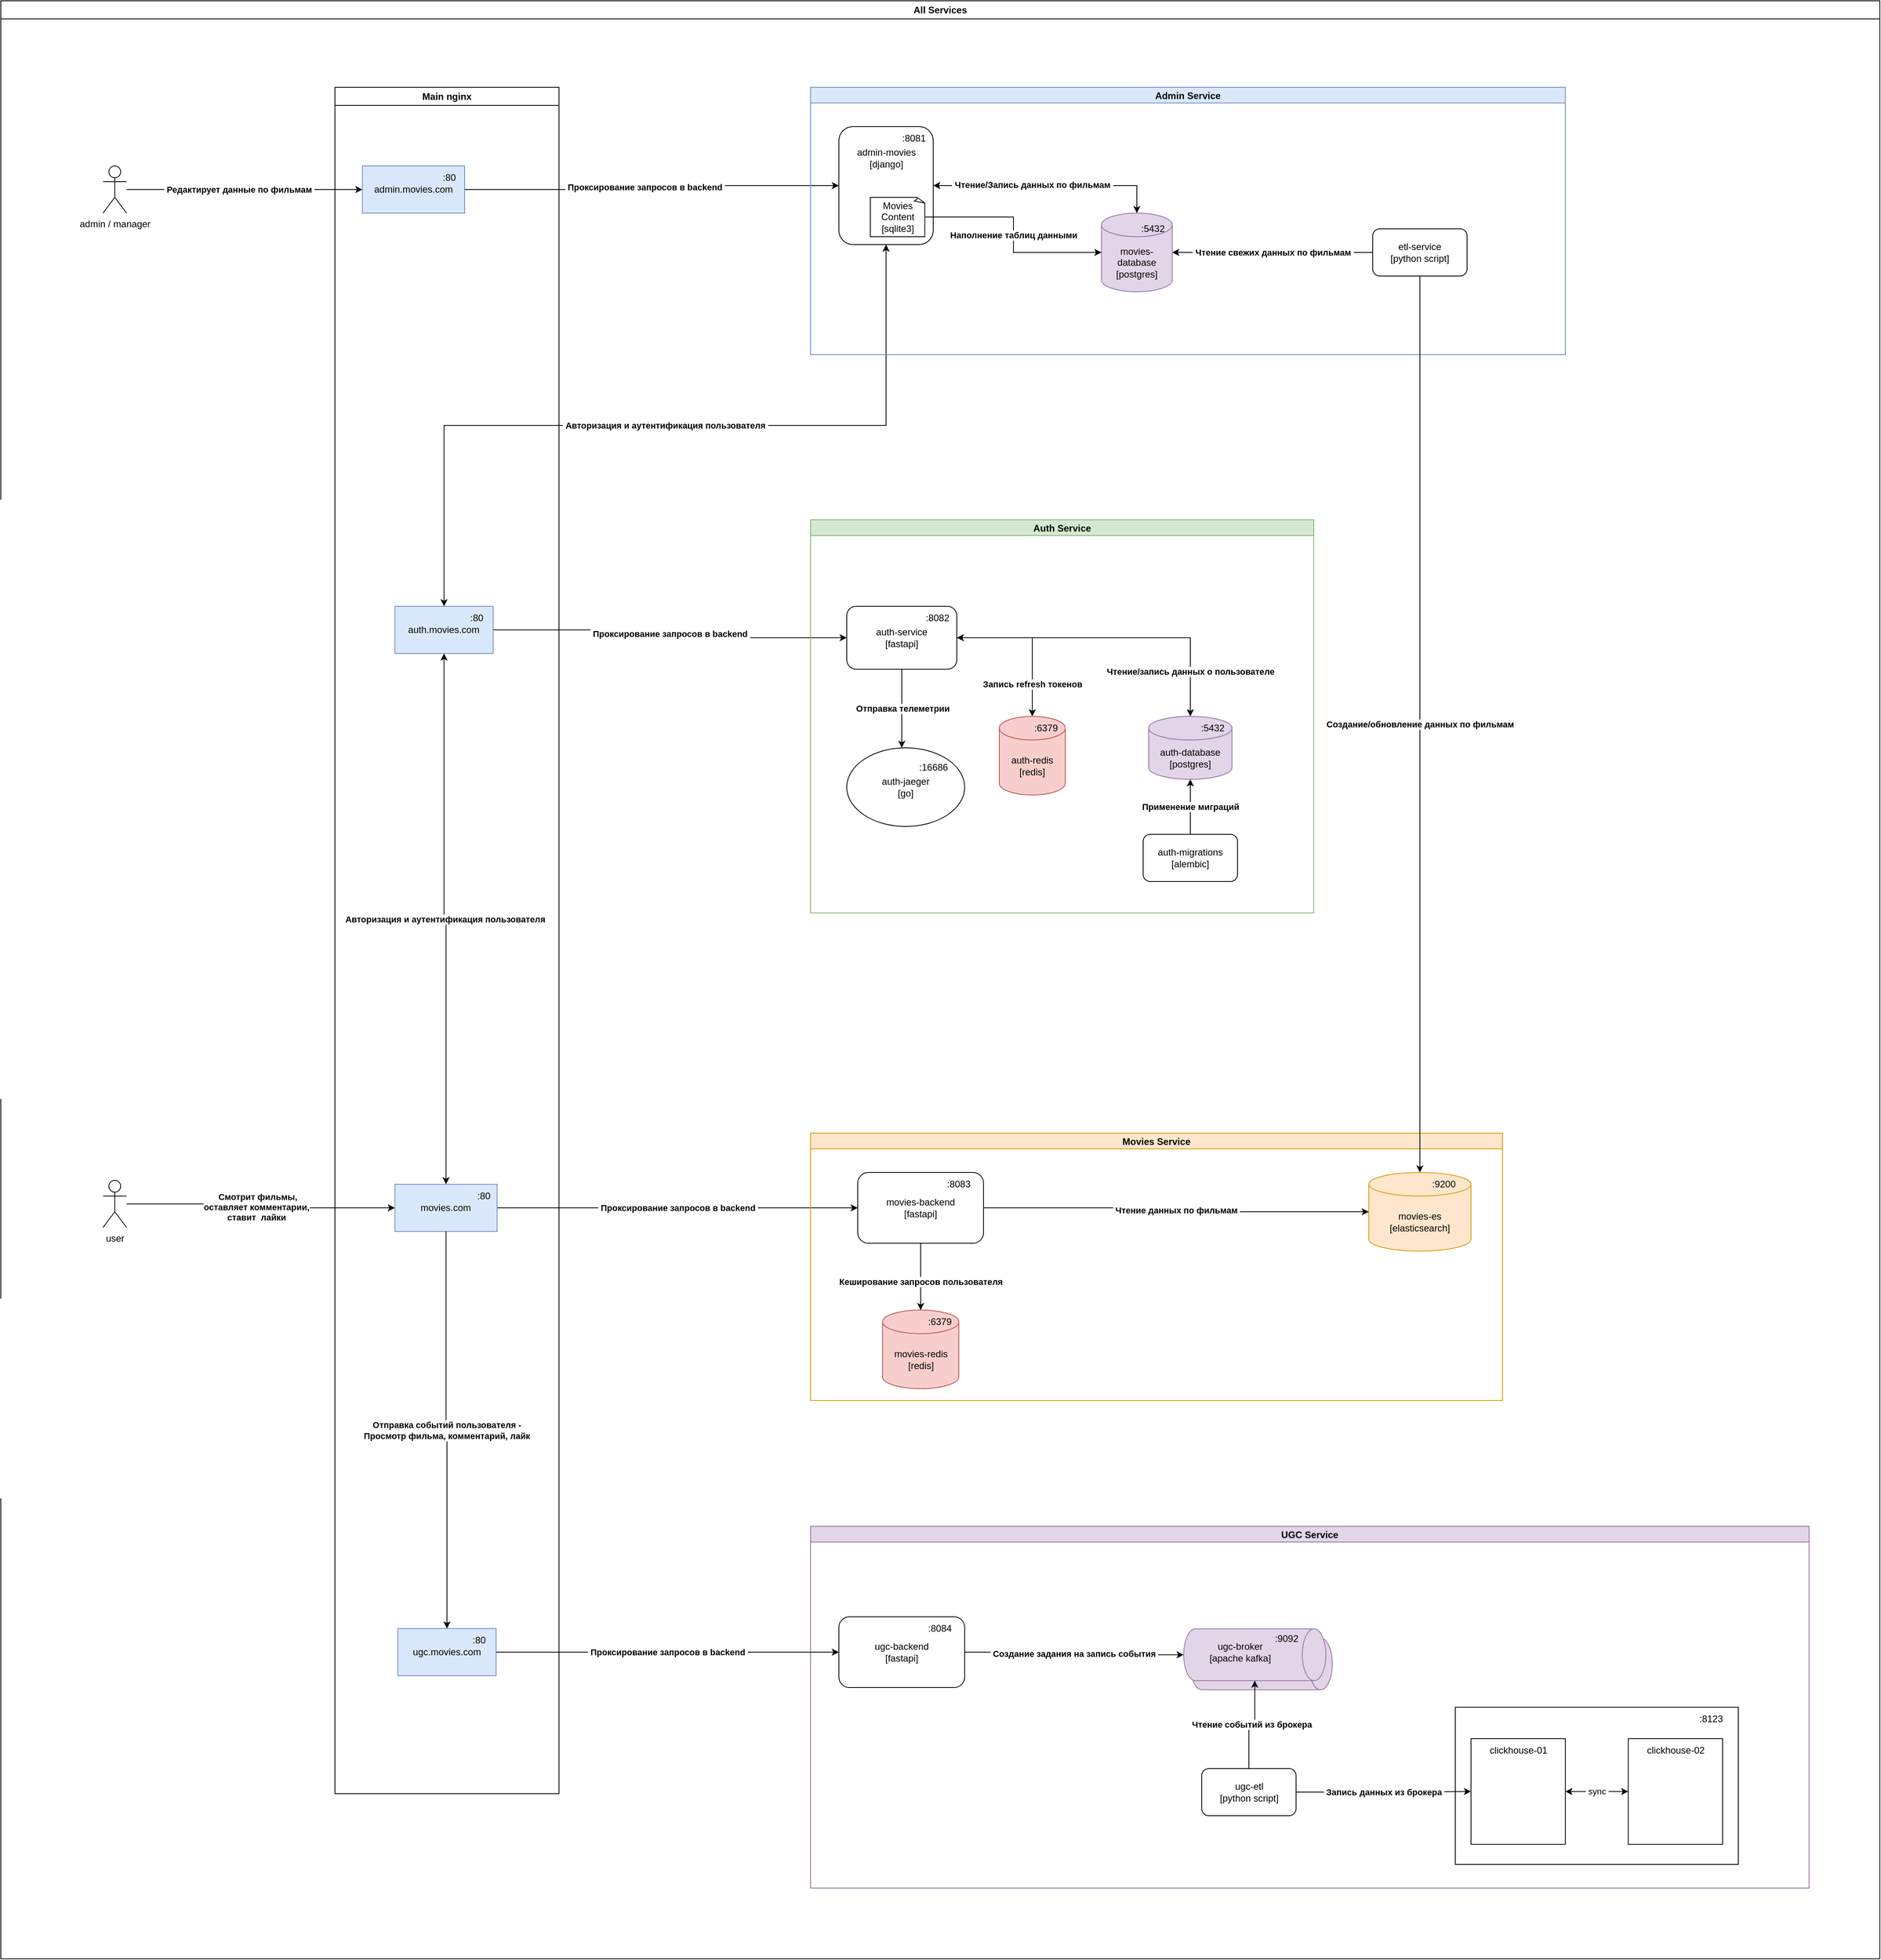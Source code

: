 <mxfile version="21.7.4" type="google" pages="5">
  <diagram id="2vswU9EBu8_xZlSWxn9T" name="Main">
    <mxGraphModel grid="1" page="1" gridSize="10" guides="1" tooltips="1" connect="1" arrows="1" fold="1" pageScale="1" pageWidth="827" pageHeight="1169" math="0" shadow="0">
      <root>
        <mxCell id="0" />
        <mxCell id="1" parent="0" />
        <mxCell id="7p4YhytxZ3AFeSLYkJVE-11" style="edgeStyle=orthogonalEdgeStyle;rounded=0;orthogonalLoop=1;jettySize=auto;html=1;" edge="1" parent="1" source="g5RfJ1dcgbmSWUCX1Vh4-1" target="7p4YhytxZ3AFeSLYkJVE-2">
          <mxGeometry relative="1" as="geometry" />
        </mxCell>
        <mxCell id="9CrUVdCLl5_fi989W3wa-2" value="&amp;nbsp;&lt;b&gt;Редактирует данные по фильмам&lt;/b&gt;&amp;nbsp;" style="edgeLabel;html=1;align=center;verticalAlign=middle;resizable=0;points=[];" connectable="0" vertex="1" parent="7p4YhytxZ3AFeSLYkJVE-11">
          <mxGeometry x="-0.412" y="2" relative="1" as="geometry">
            <mxPoint x="55" y="2" as="offset" />
          </mxGeometry>
        </mxCell>
        <mxCell id="g5RfJ1dcgbmSWUCX1Vh4-1" value="admin / manager" style="shape=umlActor;verticalLabelPosition=bottom;verticalAlign=top;html=1;outlineConnect=0;" vertex="1" parent="1">
          <mxGeometry x="-1580" y="10" width="30" height="60" as="geometry" />
        </mxCell>
        <mxCell id="7p4YhytxZ3AFeSLYkJVE-13" style="edgeStyle=orthogonalEdgeStyle;rounded=0;orthogonalLoop=1;jettySize=auto;html=1;" edge="1" parent="1" source="g5RfJ1dcgbmSWUCX1Vh4-2" target="7p4YhytxZ3AFeSLYkJVE-5">
          <mxGeometry relative="1" as="geometry" />
        </mxCell>
        <mxCell id="4h6qUKaPh873ftuyO3iT-2" value="Text" style="edgeLabel;html=1;align=center;verticalAlign=middle;resizable=0;points=[];" connectable="0" vertex="1" parent="7p4YhytxZ3AFeSLYkJVE-13">
          <mxGeometry x="-0.052" y="-1" relative="1" as="geometry">
            <mxPoint as="offset" />
          </mxGeometry>
        </mxCell>
        <mxCell id="4h6qUKaPh873ftuyO3iT-3" value="&amp;nbsp;Смотрит фильмы,&lt;br&gt;оставляет комментарии,&lt;br&gt;ставит&amp;nbsp; лайки" style="edgeLabel;html=1;align=center;verticalAlign=middle;resizable=0;points=[];fontStyle=1" connectable="0" vertex="1" parent="7p4YhytxZ3AFeSLYkJVE-13">
          <mxGeometry x="-0.047" y="-4" relative="1" as="geometry">
            <mxPoint as="offset" />
          </mxGeometry>
        </mxCell>
        <mxCell id="g5RfJ1dcgbmSWUCX1Vh4-2" value="user" style="shape=umlActor;verticalLabelPosition=bottom;verticalAlign=top;html=1;outlineConnect=0;" vertex="1" parent="1">
          <mxGeometry x="-1580" y="1300" width="30" height="60" as="geometry" />
        </mxCell>
        <mxCell id="7p4YhytxZ3AFeSLYkJVE-1" value="" style="group" connectable="0" vertex="1" parent="1">
          <mxGeometry x="-1250" y="10" width="130" height="60" as="geometry" />
        </mxCell>
        <mxCell id="7p4YhytxZ3AFeSLYkJVE-2" value="admin.movies.com" style="rounded=0;whiteSpace=wrap;html=1;fillColor=#dae8fc;strokeColor=#6c8ebf;" vertex="1" parent="7p4YhytxZ3AFeSLYkJVE-1">
          <mxGeometry width="130" height="60" as="geometry" />
        </mxCell>
        <mxCell id="7p4YhytxZ3AFeSLYkJVE-3" value=":80" style="text;html=1;align=center;verticalAlign=middle;resizable=0;points=[];autosize=1;strokeColor=none;fillColor=none;" vertex="1" parent="7p4YhytxZ3AFeSLYkJVE-1">
          <mxGeometry x="90.002" width="40" height="30" as="geometry" />
        </mxCell>
        <mxCell id="QO79viEV1QMVONiFARcH-6" style="edgeStyle=orthogonalEdgeStyle;rounded=0;orthogonalLoop=1;jettySize=auto;html=1;" edge="1" parent="1" source="7p4YhytxZ3AFeSLYkJVE-2" target="QO79viEV1QMVONiFARcH-2">
          <mxGeometry relative="1" as="geometry" />
        </mxCell>
        <mxCell id="i6YPD3VjYbNEzoc1IHYL-1" value="&amp;nbsp;Проксирование запросов в backend&amp;nbsp;" style="edgeLabel;html=1;align=center;verticalAlign=middle;resizable=0;points=[];fontStyle=1" connectable="0" vertex="1" parent="QO79viEV1QMVONiFARcH-6">
          <mxGeometry x="-0.049" y="3" relative="1" as="geometry">
            <mxPoint as="offset" />
          </mxGeometry>
        </mxCell>
        <mxCell id="QO79viEV1QMVONiFARcH-8" value="&amp;nbsp;Авторизация и аутентификация пользователя&amp;nbsp;" style="edgeStyle=orthogonalEdgeStyle;rounded=0;orthogonalLoop=1;jettySize=auto;html=1;exitX=0.5;exitY=1;exitDx=0;exitDy=0;fontStyle=1;startArrow=classic;startFill=1;" edge="1" parent="1" source="QO79viEV1QMVONiFARcH-2" target="7p4YhytxZ3AFeSLYkJVE-8">
          <mxGeometry relative="1" as="geometry">
            <mxPoint as="offset" />
          </mxGeometry>
        </mxCell>
        <mxCell id="0lb2GUR-nzDHQ-l9ATCP-3" value="&amp;nbsp;Проксирование&amp;nbsp;запросов в backend&amp;nbsp;" style="edgeStyle=orthogonalEdgeStyle;rounded=0;orthogonalLoop=1;jettySize=auto;html=1;fontStyle=1" edge="1" parent="1" source="7p4YhytxZ3AFeSLYkJVE-8" target="wt6h5hNV1xXjBV-QJJ6A-1">
          <mxGeometry relative="1" as="geometry" />
        </mxCell>
        <mxCell id="ZidB_-Do-NMb7YM_U1WG-1" value="Auth Service" style="swimlane;startSize=20;fillColor=#d5e8d4;strokeColor=#82b366;" vertex="1" parent="1">
          <mxGeometry x="-680" y="460" width="640" height="500" as="geometry">
            <mxRectangle x="70" y="260" width="120" height="30" as="alternateBounds" />
          </mxGeometry>
        </mxCell>
        <mxCell id="0lb2GUR-nzDHQ-l9ATCP-2" value="" style="group" connectable="0" vertex="1" parent="ZidB_-Do-NMb7YM_U1WG-1">
          <mxGeometry x="46" y="110" width="140" height="80" as="geometry" />
        </mxCell>
        <mxCell id="YKPQupj6H28NMHIYdqKQ-6" value="&amp;nbsp;&lt;b&gt;Отправка телеметрии&lt;/b&gt;&amp;nbsp;" style="edgeStyle=orthogonalEdgeStyle;rounded=0;orthogonalLoop=1;jettySize=auto;html=1;" edge="1" parent="0lb2GUR-nzDHQ-l9ATCP-2" source="wt6h5hNV1xXjBV-QJJ6A-1">
          <mxGeometry relative="1" as="geometry">
            <mxPoint x="70" y="180" as="targetPoint" />
          </mxGeometry>
        </mxCell>
        <mxCell id="wt6h5hNV1xXjBV-QJJ6A-1" value="auth-service&lt;br&gt;[fastapi]" style="rounded=1;whiteSpace=wrap;html=1;" vertex="1" parent="0lb2GUR-nzDHQ-l9ATCP-2">
          <mxGeometry width="140" height="80" as="geometry" />
        </mxCell>
        <mxCell id="0lb2GUR-nzDHQ-l9ATCP-1" value=":8082" style="text;html=1;align=center;verticalAlign=middle;resizable=0;points=[];autosize=1;strokeColor=none;fillColor=none;" vertex="1" parent="0lb2GUR-nzDHQ-l9ATCP-2">
          <mxGeometry x="90" width="50" height="30" as="geometry" />
        </mxCell>
        <mxCell id="QoJFlHERdYf1fbKnt6wf-2" value="&amp;nbsp;&lt;b&gt;Чтение/запись данных о пользователе&lt;/b&gt;&amp;nbsp;" style="edgeStyle=orthogonalEdgeStyle;rounded=0;orthogonalLoop=1;jettySize=auto;html=1;startArrow=classic;startFill=1;" edge="1" parent="ZidB_-Do-NMb7YM_U1WG-1" source="wt6h5hNV1xXjBV-QJJ6A-1" target="QoJFlHERdYf1fbKnt6wf-1">
          <mxGeometry x="0.714" relative="1" as="geometry">
            <mxPoint as="offset" />
          </mxGeometry>
        </mxCell>
        <mxCell id="wywauRlbLGrCpwLem5BI-2" value="&amp;nbsp;&lt;b&gt;Запись refresh токенов&lt;/b&gt;&amp;nbsp;" style="edgeStyle=orthogonalEdgeStyle;rounded=0;orthogonalLoop=1;jettySize=auto;html=1;" edge="1" parent="ZidB_-Do-NMb7YM_U1WG-1" source="wt6h5hNV1xXjBV-QJJ6A-1" target="wywauRlbLGrCpwLem5BI-1">
          <mxGeometry x="0.579" relative="1" as="geometry">
            <mxPoint as="offset" />
          </mxGeometry>
        </mxCell>
        <mxCell id="YKPQupj6H28NMHIYdqKQ-2" value="&amp;nbsp;&lt;b&gt;Применение миграций&lt;/b&gt;&amp;nbsp;" style="edgeStyle=orthogonalEdgeStyle;rounded=0;orthogonalLoop=1;jettySize=auto;html=1;" edge="1" parent="ZidB_-Do-NMb7YM_U1WG-1" source="YKPQupj6H28NMHIYdqKQ-1" target="QoJFlHERdYf1fbKnt6wf-1">
          <mxGeometry relative="1" as="geometry" />
        </mxCell>
        <mxCell id="YKPQupj6H28NMHIYdqKQ-1" value="auth-migrations&lt;br&gt;[alembic]" style="rounded=1;whiteSpace=wrap;html=1;" vertex="1" parent="ZidB_-Do-NMb7YM_U1WG-1">
          <mxGeometry x="423" y="400" width="120" height="60" as="geometry" />
        </mxCell>
        <mxCell id="YKPQupj6H28NMHIYdqKQ-5" value="" style="group" connectable="0" vertex="1" parent="ZidB_-Do-NMb7YM_U1WG-1">
          <mxGeometry x="46" y="290" width="150" height="100" as="geometry" />
        </mxCell>
        <mxCell id="6sfDF0_pwm4w7n73FVK2-1" value="auth-jaeger&lt;br&gt;[go]" style="ellipse;whiteSpace=wrap;html=1;" vertex="1" parent="YKPQupj6H28NMHIYdqKQ-5">
          <mxGeometry width="150" height="100" as="geometry" />
        </mxCell>
        <mxCell id="YKPQupj6H28NMHIYdqKQ-4" value=":16686" style="text;html=1;align=center;verticalAlign=middle;resizable=0;points=[];autosize=1;strokeColor=none;fillColor=none;" vertex="1" parent="YKPQupj6H28NMHIYdqKQ-5">
          <mxGeometry x="80" y="10" width="60" height="30" as="geometry" />
        </mxCell>
        <mxCell id="rzj1zOvtzlb_58p16U4W-47" value="" style="group" connectable="0" vertex="1" parent="ZidB_-Do-NMb7YM_U1WG-1">
          <mxGeometry x="430" y="250" width="106" height="80" as="geometry" />
        </mxCell>
        <mxCell id="QoJFlHERdYf1fbKnt6wf-1" value="auth-database&lt;br&gt;[postgres]" style="shape=cylinder3;whiteSpace=wrap;html=1;boundedLbl=1;backgroundOutline=1;size=15;fillColor=#e1d5e7;strokeColor=#9673a6;" vertex="1" parent="rzj1zOvtzlb_58p16U4W-47">
          <mxGeometry width="106" height="80" as="geometry" />
        </mxCell>
        <mxCell id="rzj1zOvtzlb_58p16U4W-46" value=":5432" style="text;html=1;align=center;verticalAlign=middle;resizable=0;points=[];autosize=1;strokeColor=none;fillColor=none;" vertex="1" parent="rzj1zOvtzlb_58p16U4W-47">
          <mxGeometry x="56" width="50" height="30" as="geometry" />
        </mxCell>
        <mxCell id="rzj1zOvtzlb_58p16U4W-49" value="" style="group" connectable="0" vertex="1" parent="ZidB_-Do-NMb7YM_U1WG-1">
          <mxGeometry x="240" y="250" width="84" height="100" as="geometry" />
        </mxCell>
        <mxCell id="wywauRlbLGrCpwLem5BI-1" value="auth-redis&lt;br&gt;[redis]" style="shape=cylinder3;whiteSpace=wrap;html=1;boundedLbl=1;backgroundOutline=1;size=15;fillColor=#f8cecc;strokeColor=#b85450;" vertex="1" parent="rzj1zOvtzlb_58p16U4W-49">
          <mxGeometry width="84" height="100" as="geometry" />
        </mxCell>
        <mxCell id="rzj1zOvtzlb_58p16U4W-48" value=":6379" style="text;html=1;align=center;verticalAlign=middle;resizable=0;points=[];autosize=1;strokeColor=none;fillColor=none;" vertex="1" parent="rzj1zOvtzlb_58p16U4W-49">
          <mxGeometry x="34" width="50" height="30" as="geometry" />
        </mxCell>
        <mxCell id="03t3OZp4Fg7Rt-FiY0Rn-1" value="Admin Service" style="swimlane;startSize=20;fillColor=#dae8fc;strokeColor=#6c8ebf;" vertex="1" parent="1">
          <mxGeometry x="-680" y="-90" width="960" height="340" as="geometry">
            <mxRectangle x="70" y="260" width="120" height="30" as="alternateBounds" />
          </mxGeometry>
        </mxCell>
        <mxCell id="QO79viEV1QMVONiFARcH-1" value="" style="group" connectable="0" vertex="1" parent="03t3OZp4Fg7Rt-FiY0Rn-1">
          <mxGeometry x="36" y="50" width="120" height="150" as="geometry" />
        </mxCell>
        <mxCell id="QO79viEV1QMVONiFARcH-2" value="" style="rounded=1;whiteSpace=wrap;html=1;" vertex="1" parent="QO79viEV1QMVONiFARcH-1">
          <mxGeometry width="120" height="150" as="geometry" />
        </mxCell>
        <mxCell id="QO79viEV1QMVONiFARcH-3" value="Movies Content&lt;br&gt;[sqlite3]" style="whiteSpace=wrap;html=1;shape=mxgraph.basic.document" vertex="1" parent="QO79viEV1QMVONiFARcH-1">
          <mxGeometry x="40" y="90" width="70" height="50" as="geometry" />
        </mxCell>
        <mxCell id="QO79viEV1QMVONiFARcH-4" value="admin-movies&lt;br&gt;[django&lt;span style=&quot;&quot;&gt;]&lt;br&gt;&lt;/span&gt;" style="text;html=1;align=center;verticalAlign=middle;resizable=0;points=[];autosize=1;strokeColor=none;fillColor=none;" vertex="1" parent="QO79viEV1QMVONiFARcH-1">
          <mxGeometry x="10" y="20" width="100" height="40" as="geometry" />
        </mxCell>
        <mxCell id="QO79viEV1QMVONiFARcH-5" value=":8081" style="text;html=1;align=center;verticalAlign=middle;resizable=0;points=[];autosize=1;strokeColor=none;fillColor=none;" vertex="1" parent="QO79viEV1QMVONiFARcH-1">
          <mxGeometry x="70" width="50" height="30" as="geometry" />
        </mxCell>
        <mxCell id="VQcmPc--U2AdP4FT66yB-4" value="&amp;nbsp;&lt;b&gt;Проксирование&amp;nbsp;запросов в backend&lt;/b&gt;&amp;nbsp;" style="edgeStyle=orthogonalEdgeStyle;rounded=0;orthogonalLoop=1;jettySize=auto;html=1;" edge="1" parent="1" source="7p4YhytxZ3AFeSLYkJVE-5" target="VQcmPc--U2AdP4FT66yB-2">
          <mxGeometry relative="1" as="geometry" />
        </mxCell>
        <mxCell id="N-CYCRTARqXW_fgaxN1Z-1" value="Movies Service" style="swimlane;startSize=20;fillColor=#ffe6cc;strokeColor=#d79b00;" vertex="1" parent="1">
          <mxGeometry x="-680" y="1240" width="880" height="340" as="geometry">
            <mxRectangle x="70" y="260" width="120" height="30" as="alternateBounds" />
          </mxGeometry>
        </mxCell>
        <mxCell id="6pC0IlbpWtDIOw6lDsmj-1" value="movies-es&lt;br&gt;[elasticsearch]" style="shape=cylinder3;whiteSpace=wrap;html=1;boundedLbl=1;backgroundOutline=1;size=15;fillColor=#ffe6cc;strokeColor=#d79b00;" vertex="1" parent="N-CYCRTARqXW_fgaxN1Z-1">
          <mxGeometry x="710" y="50" width="130" height="100" as="geometry" />
        </mxCell>
        <mxCell id="VQcmPc--U2AdP4FT66yB-1" value="" style="group" connectable="0" vertex="1" parent="N-CYCRTARqXW_fgaxN1Z-1">
          <mxGeometry x="60" y="50" width="160" height="90" as="geometry" />
        </mxCell>
        <mxCell id="VQcmPc--U2AdP4FT66yB-2" value="movies-backend&lt;br&gt;[fastapi]" style="rounded=1;whiteSpace=wrap;html=1;" vertex="1" parent="VQcmPc--U2AdP4FT66yB-1">
          <mxGeometry width="160" height="90" as="geometry" />
        </mxCell>
        <mxCell id="VQcmPc--U2AdP4FT66yB-3" value=":8083" style="text;html=1;align=center;verticalAlign=middle;resizable=0;points=[];autosize=1;strokeColor=none;fillColor=none;" vertex="1" parent="VQcmPc--U2AdP4FT66yB-1">
          <mxGeometry x="102.857" width="50" height="30" as="geometry" />
        </mxCell>
        <mxCell id="c06lBwvnqY1w8OwOJUyo-1" value="&amp;nbsp;&lt;b&gt;Чтение данных по фильмам&lt;/b&gt;&amp;nbsp;" style="edgeStyle=orthogonalEdgeStyle;rounded=0;orthogonalLoop=1;jettySize=auto;html=1;" edge="1" parent="N-CYCRTARqXW_fgaxN1Z-1" source="VQcmPc--U2AdP4FT66yB-2" target="6pC0IlbpWtDIOw6lDsmj-1">
          <mxGeometry relative="1" as="geometry" />
        </mxCell>
        <mxCell id="c06lBwvnqY1w8OwOJUyo-8" value="movies-redis&lt;br&gt;[redis]" style="shape=cylinder3;whiteSpace=wrap;html=1;boundedLbl=1;backgroundOutline=1;size=15;fillColor=#f8cecc;strokeColor=#b85450;" vertex="1" parent="N-CYCRTARqXW_fgaxN1Z-1">
          <mxGeometry x="91.5" y="225" width="97" height="100" as="geometry" />
        </mxCell>
        <mxCell id="c06lBwvnqY1w8OwOJUyo-9" style="edgeStyle=orthogonalEdgeStyle;rounded=0;orthogonalLoop=1;jettySize=auto;html=1;" edge="1" parent="N-CYCRTARqXW_fgaxN1Z-1" source="VQcmPc--U2AdP4FT66yB-2" target="c06lBwvnqY1w8OwOJUyo-8">
          <mxGeometry relative="1" as="geometry" />
        </mxCell>
        <mxCell id="c06lBwvnqY1w8OwOJUyo-10" value="&amp;nbsp;Кеширование запросов пользователя&amp;nbsp;" style="edgeLabel;html=1;align=center;verticalAlign=middle;resizable=0;points=[];fontStyle=1" connectable="0" vertex="1" parent="c06lBwvnqY1w8OwOJUyo-9">
          <mxGeometry x="0.389" y="1" relative="1" as="geometry">
            <mxPoint x="-1" y="-10" as="offset" />
          </mxGeometry>
        </mxCell>
        <mxCell id="rzj1zOvtzlb_58p16U4W-50" value=":9200" style="text;html=1;align=center;verticalAlign=middle;resizable=0;points=[];autosize=1;strokeColor=none;fillColor=none;" vertex="1" parent="N-CYCRTARqXW_fgaxN1Z-1">
          <mxGeometry x="780" y="50" width="50" height="30" as="geometry" />
        </mxCell>
        <mxCell id="rzj1zOvtzlb_58p16U4W-51" value=":6379" style="text;html=1;align=center;verticalAlign=middle;resizable=0;points=[];autosize=1;strokeColor=none;fillColor=none;" vertex="1" parent="N-CYCRTARqXW_fgaxN1Z-1">
          <mxGeometry x="138.5" y="225" width="50" height="30" as="geometry" />
        </mxCell>
        <mxCell id="CG2QJoJ_FQdk6BLcZKZK-15" value="Main nginx" style="swimlane;whiteSpace=wrap;html=1;" vertex="1" parent="1">
          <mxGeometry x="-1285" y="-90" width="285" height="2170" as="geometry" />
        </mxCell>
        <mxCell id="7p4YhytxZ3AFeSLYkJVE-7" value="" style="group" connectable="0" vertex="1" parent="CG2QJoJ_FQdk6BLcZKZK-15">
          <mxGeometry x="76.25" y="660" width="125" height="60" as="geometry" />
        </mxCell>
        <mxCell id="7p4YhytxZ3AFeSLYkJVE-8" value="auth.movies.com" style="rounded=0;whiteSpace=wrap;html=1;fillColor=#dae8fc;strokeColor=#6c8ebf;" vertex="1" parent="7p4YhytxZ3AFeSLYkJVE-7">
          <mxGeometry width="125.0" height="60" as="geometry" />
        </mxCell>
        <mxCell id="7p4YhytxZ3AFeSLYkJVE-9" value=":80" style="text;html=1;align=center;verticalAlign=middle;resizable=0;points=[];autosize=1;strokeColor=none;fillColor=none;" vertex="1" parent="7p4YhytxZ3AFeSLYkJVE-7">
          <mxGeometry x="83.331" width="40" height="30" as="geometry" />
        </mxCell>
        <mxCell id="7p4YhytxZ3AFeSLYkJVE-12" value="&amp;nbsp;Авторизация и аутентификация пользователя&amp;nbsp;" style="edgeStyle=orthogonalEdgeStyle;rounded=0;orthogonalLoop=1;jettySize=auto;html=1;fontStyle=1;startArrow=classic;startFill=1;" edge="1" parent="CG2QJoJ_FQdk6BLcZKZK-15" source="7p4YhytxZ3AFeSLYkJVE-5" target="7p4YhytxZ3AFeSLYkJVE-8">
          <mxGeometry relative="1" as="geometry" />
        </mxCell>
        <mxCell id="CG2QJoJ_FQdk6BLcZKZK-16" value="" style="group" connectable="0" vertex="1" parent="CG2QJoJ_FQdk6BLcZKZK-15">
          <mxGeometry x="76.25" y="1395" width="132.5" height="60" as="geometry" />
        </mxCell>
        <mxCell id="7p4YhytxZ3AFeSLYkJVE-5" value="movies.com" style="rounded=0;whiteSpace=wrap;html=1;fillColor=#dae8fc;strokeColor=#6c8ebf;" vertex="1" parent="CG2QJoJ_FQdk6BLcZKZK-16">
          <mxGeometry width="130" height="60" as="geometry" />
        </mxCell>
        <mxCell id="7p4YhytxZ3AFeSLYkJVE-6" value=":80" style="text;html=1;align=center;verticalAlign=middle;resizable=0;points=[];autosize=1;strokeColor=none;fillColor=none;" vertex="1" parent="CG2QJoJ_FQdk6BLcZKZK-16">
          <mxGeometry x="92.5" width="40" height="30" as="geometry" />
        </mxCell>
        <mxCell id="2jakN1l-yyOUmuwh1V38-3" value="" style="group" connectable="0" vertex="1" parent="CG2QJoJ_FQdk6BLcZKZK-15">
          <mxGeometry x="80" y="1960" width="125" height="60" as="geometry" />
        </mxCell>
        <mxCell id="2jakN1l-yyOUmuwh1V38-4" value="ugc.movies.com" style="rounded=0;whiteSpace=wrap;html=1;fillColor=#dae8fc;strokeColor=#6c8ebf;" vertex="1" parent="2jakN1l-yyOUmuwh1V38-3">
          <mxGeometry width="125.0" height="60" as="geometry" />
        </mxCell>
        <mxCell id="2jakN1l-yyOUmuwh1V38-5" value=":80" style="text;html=1;align=center;verticalAlign=middle;resizable=0;points=[];autosize=1;strokeColor=none;fillColor=none;" vertex="1" parent="2jakN1l-yyOUmuwh1V38-3">
          <mxGeometry x="83.331" width="40" height="30" as="geometry" />
        </mxCell>
        <mxCell id="2jakN1l-yyOUmuwh1V38-6" value="&lt;b&gt;&amp;nbsp;Отправка событий пользователя -&amp;nbsp;&lt;br&gt;Просмотр фильма, комментарий, лайк&lt;br&gt;&lt;/b&gt;" style="edgeStyle=orthogonalEdgeStyle;rounded=0;orthogonalLoop=1;jettySize=auto;html=1;" edge="1" parent="CG2QJoJ_FQdk6BLcZKZK-15" source="7p4YhytxZ3AFeSLYkJVE-5" target="2jakN1l-yyOUmuwh1V38-4">
          <mxGeometry relative="1" as="geometry" />
        </mxCell>
        <mxCell id="2jakN1l-yyOUmuwh1V38-1" value="UGC Service" style="swimlane;startSize=20;fillColor=#e1d5e7;strokeColor=#9673a6;" vertex="1" parent="1">
          <mxGeometry x="-680" y="1740" width="1270" height="460" as="geometry">
            <mxRectangle x="70" y="260" width="120" height="30" as="alternateBounds" />
          </mxGeometry>
        </mxCell>
        <mxCell id="2jakN1l-yyOUmuwh1V38-7" value="" style="group" connectable="0" vertex="1" parent="2jakN1l-yyOUmuwh1V38-1">
          <mxGeometry x="36" y="115" width="160" height="90" as="geometry" />
        </mxCell>
        <mxCell id="2jakN1l-yyOUmuwh1V38-8" value="ugc-backend&lt;br&gt;[fastapi]" style="rounded=1;whiteSpace=wrap;html=1;" vertex="1" parent="2jakN1l-yyOUmuwh1V38-7">
          <mxGeometry width="160" height="90" as="geometry" />
        </mxCell>
        <mxCell id="2jakN1l-yyOUmuwh1V38-9" value=":8084" style="text;html=1;align=center;verticalAlign=middle;resizable=0;points=[];autosize=1;strokeColor=none;fillColor=none;" vertex="1" parent="2jakN1l-yyOUmuwh1V38-7">
          <mxGeometry x="102.857" width="50" height="30" as="geometry" />
        </mxCell>
        <mxCell id="2jakN1l-yyOUmuwh1V38-14" value="" style="group" connectable="0" vertex="1" parent="2jakN1l-yyOUmuwh1V38-1">
          <mxGeometry x="480" y="140" width="170" height="70" as="geometry" />
        </mxCell>
        <mxCell id="2jakN1l-yyOUmuwh1V38-15" value="" style="shape=cylinder3;whiteSpace=wrap;html=1;boundedLbl=1;backgroundOutline=1;size=15;rotation=90;fillColor=#e1d5e7;strokeColor=#9673a6;" vertex="1" parent="2jakN1l-yyOUmuwh1V38-14">
          <mxGeometry x="60.323" y="-55.417" width="65.806" height="180.833" as="geometry" />
        </mxCell>
        <mxCell id="2jakN1l-yyOUmuwh1V38-16" value="ugc-broker&lt;br&gt;[apache kafka]" style="text;html=1;align=center;verticalAlign=middle;resizable=0;points=[];autosize=1;strokeColor=none;fillColor=none;" vertex="1" parent="2jakN1l-yyOUmuwh1V38-14">
          <mxGeometry x="16.452" y="11.667" width="100" height="40" as="geometry" />
        </mxCell>
        <mxCell id="2jakN1l-yyOUmuwh1V38-17" value="" style="group" connectable="0" vertex="1" parent="2jakN1l-yyOUmuwh1V38-14">
          <mxGeometry y="-11.667" width="170" height="70" as="geometry" />
        </mxCell>
        <mxCell id="2jakN1l-yyOUmuwh1V38-18" value="" style="shape=cylinder3;whiteSpace=wrap;html=1;boundedLbl=1;backgroundOutline=1;size=15;rotation=90;fillColor=#e1d5e7;strokeColor=#9673a6;" vertex="1" parent="2jakN1l-yyOUmuwh1V38-17">
          <mxGeometry x="52.097" y="-55.417" width="65.806" height="180.833" as="geometry" />
        </mxCell>
        <mxCell id="2jakN1l-yyOUmuwh1V38-19" value="ugc-broker&lt;br&gt;[apache kafka]" style="text;html=1;align=center;verticalAlign=middle;resizable=0;points=[];autosize=1;strokeColor=none;fillColor=none;" vertex="1" parent="2jakN1l-yyOUmuwh1V38-17">
          <mxGeometry x="16.452" y="11.667" width="100" height="40" as="geometry" />
        </mxCell>
        <mxCell id="rzj1zOvtzlb_58p16U4W-52" value=":9092" style="text;html=1;align=center;verticalAlign=middle;resizable=0;points=[];autosize=1;strokeColor=none;fillColor=none;" vertex="1" parent="2jakN1l-yyOUmuwh1V38-17">
          <mxGeometry x="100.002" width="50" height="30" as="geometry" />
        </mxCell>
        <mxCell id="2jakN1l-yyOUmuwh1V38-33" value="&amp;nbsp;&lt;b&gt;Создание задания на запись события&lt;/b&gt;&amp;nbsp;" style="edgeStyle=orthogonalEdgeStyle;rounded=0;orthogonalLoop=1;jettySize=auto;html=1;entryX=0.5;entryY=1;entryDx=0;entryDy=0;entryPerimeter=0;" edge="1" parent="2jakN1l-yyOUmuwh1V38-1" source="2jakN1l-yyOUmuwh1V38-8" target="2jakN1l-yyOUmuwh1V38-18">
          <mxGeometry relative="1" as="geometry" />
        </mxCell>
        <mxCell id="rzj1zOvtzlb_58p16U4W-18" value="&amp;nbsp;&lt;b&gt;Чтение событий из брокера&lt;/b&gt;&amp;nbsp;" style="edgeStyle=orthogonalEdgeStyle;rounded=0;orthogonalLoop=1;jettySize=auto;html=1;entryX=1;entryY=0.5;entryDx=0;entryDy=0;entryPerimeter=0;" edge="1" parent="2jakN1l-yyOUmuwh1V38-1" source="rzj1zOvtzlb_58p16U4W-17" target="2jakN1l-yyOUmuwh1V38-18">
          <mxGeometry relative="1" as="geometry" />
        </mxCell>
        <mxCell id="rzj1zOvtzlb_58p16U4W-17" value="ugc-etl&lt;br&gt;[python script]" style="rounded=1;whiteSpace=wrap;html=1;" vertex="1" parent="2jakN1l-yyOUmuwh1V38-1">
          <mxGeometry x="497.5" y="308" width="120" height="60" as="geometry" />
        </mxCell>
        <mxCell id="rzj1zOvtzlb_58p16U4W-41" value="" style="group" connectable="0" vertex="1" parent="2jakN1l-yyOUmuwh1V38-1">
          <mxGeometry x="820" y="230" width="360" height="200" as="geometry" />
        </mxCell>
        <mxCell id="rzj1zOvtzlb_58p16U4W-20" value="" style="rounded=0;whiteSpace=wrap;html=1;" vertex="1" parent="rzj1zOvtzlb_58p16U4W-41">
          <mxGeometry width="360" height="200" as="geometry" />
        </mxCell>
        <mxCell id="rzj1zOvtzlb_58p16U4W-27" value="" style="group" connectable="0" vertex="1" parent="rzj1zOvtzlb_58p16U4W-41">
          <mxGeometry x="20" y="40" width="120" height="140" as="geometry" />
        </mxCell>
        <mxCell id="rzj1zOvtzlb_58p16U4W-26" value="" style="rounded=0;whiteSpace=wrap;html=1;" vertex="1" parent="rzj1zOvtzlb_58p16U4W-27">
          <mxGeometry width="120" height="134.4" as="geometry" />
        </mxCell>
        <mxCell id="rzj1zOvtzlb_58p16U4W-22" value="" style="group;labelBorderColor=default;labelBackgroundColor=none;" connectable="0" vertex="1" parent="rzj1zOvtzlb_58p16U4W-27">
          <mxGeometry x="10" width="100" height="140" as="geometry" />
        </mxCell>
        <mxCell id="rzj1zOvtzlb_58p16U4W-21" value="clickhouse-01" style="text;html=1;align=center;verticalAlign=middle;resizable=0;points=[];autosize=1;strokeColor=none;fillColor=none;" vertex="1" parent="rzj1zOvtzlb_58p16U4W-22">
          <mxGeometry width="100" height="30" as="geometry" />
        </mxCell>
        <mxCell id="rzj1zOvtzlb_58p16U4W-19" value="" style="shape=image;verticalLabelPosition=bottom;labelBackgroundColor=default;verticalAlign=top;aspect=fixed;imageAspect=0;image=https://miro.medium.com/v2/resize:fit:400/0*krLduVKGvcwfjBK8.jpg;labelBorderColor=default;" vertex="1" parent="rzj1zOvtzlb_58p16U4W-22">
          <mxGeometry y="28.0" width="100" height="100" as="geometry" />
        </mxCell>
        <mxCell id="rzj1zOvtzlb_58p16U4W-35" value="" style="group" connectable="0" vertex="1" parent="rzj1zOvtzlb_58p16U4W-41">
          <mxGeometry x="220" y="40" width="120" height="140" as="geometry" />
        </mxCell>
        <mxCell id="rzj1zOvtzlb_58p16U4W-36" value="" style="rounded=0;whiteSpace=wrap;html=1;" vertex="1" parent="rzj1zOvtzlb_58p16U4W-35">
          <mxGeometry width="120" height="134.4" as="geometry" />
        </mxCell>
        <mxCell id="rzj1zOvtzlb_58p16U4W-37" value="" style="group;labelBorderColor=default;labelBackgroundColor=none;" connectable="0" vertex="1" parent="rzj1zOvtzlb_58p16U4W-35">
          <mxGeometry x="10" width="100" height="140" as="geometry" />
        </mxCell>
        <mxCell id="rzj1zOvtzlb_58p16U4W-38" value="clickhouse-02" style="text;html=1;align=center;verticalAlign=middle;resizable=0;points=[];autosize=1;strokeColor=none;fillColor=none;" vertex="1" parent="rzj1zOvtzlb_58p16U4W-37">
          <mxGeometry width="100" height="30" as="geometry" />
        </mxCell>
        <mxCell id="rzj1zOvtzlb_58p16U4W-39" value="" style="shape=image;verticalLabelPosition=bottom;labelBackgroundColor=default;verticalAlign=top;aspect=fixed;imageAspect=0;image=https://miro.medium.com/v2/resize:fit:400/0*krLduVKGvcwfjBK8.jpg;labelBorderColor=default;" vertex="1" parent="rzj1zOvtzlb_58p16U4W-37">
          <mxGeometry y="28.0" width="100" height="100" as="geometry" />
        </mxCell>
        <mxCell id="rzj1zOvtzlb_58p16U4W-40" value="&amp;nbsp;sync&amp;nbsp;" style="edgeStyle=orthogonalEdgeStyle;rounded=0;orthogonalLoop=1;jettySize=auto;html=1;entryX=0;entryY=0.5;entryDx=0;entryDy=0;startArrow=classic;startFill=1;" edge="1" parent="rzj1zOvtzlb_58p16U4W-41" source="rzj1zOvtzlb_58p16U4W-26" target="rzj1zOvtzlb_58p16U4W-36">
          <mxGeometry relative="1" as="geometry" />
        </mxCell>
        <mxCell id="rzj1zOvtzlb_58p16U4W-54" value=":8123" style="text;html=1;align=center;verticalAlign=middle;resizable=0;points=[];autosize=1;strokeColor=none;fillColor=none;" vertex="1" parent="rzj1zOvtzlb_58p16U4W-41">
          <mxGeometry x="300" width="50" height="30" as="geometry" />
        </mxCell>
        <mxCell id="rzj1zOvtzlb_58p16U4W-43" value="&amp;nbsp;&lt;b&gt;Запись данных из брокера&lt;/b&gt;&amp;nbsp;" style="edgeStyle=orthogonalEdgeStyle;rounded=0;orthogonalLoop=1;jettySize=auto;html=1;entryX=0;entryY=0.5;entryDx=0;entryDy=0;" edge="1" parent="2jakN1l-yyOUmuwh1V38-1" source="rzj1zOvtzlb_58p16U4W-17" target="rzj1zOvtzlb_58p16U4W-26">
          <mxGeometry relative="1" as="geometry" />
        </mxCell>
        <mxCell id="2jakN1l-yyOUmuwh1V38-10" value="&amp;nbsp;&lt;b&gt;Проксирование&amp;nbsp;запросов в backend&lt;/b&gt;&amp;nbsp;" style="edgeStyle=orthogonalEdgeStyle;rounded=0;orthogonalLoop=1;jettySize=auto;html=1;" edge="1" parent="1" source="2jakN1l-yyOUmuwh1V38-4" target="2jakN1l-yyOUmuwh1V38-8">
          <mxGeometry relative="1" as="geometry">
            <mxPoint x="-1069" y="1345" as="sourcePoint" />
            <mxPoint x="-610" y="1345" as="targetPoint" />
          </mxGeometry>
        </mxCell>
        <mxCell id="rzj1zOvtzlb_58p16U4W-16" value="&amp;nbsp;&lt;b style=&quot;border-color: var(--border-color); background-color: rgb(251, 251, 251);&quot;&gt;Создание/обновление данных по фильмам&lt;/b&gt;&lt;span style=&quot;border-color: var(--border-color); background-color: rgb(251, 251, 251);&quot;&gt;&amp;nbsp;&lt;/span&gt;" style="edgeStyle=orthogonalEdgeStyle;rounded=0;orthogonalLoop=1;jettySize=auto;html=1;" edge="1" parent="1" source="g5VlRx5OKaW_yP029cPI-1" target="6pC0IlbpWtDIOw6lDsmj-1">
          <mxGeometry relative="1" as="geometry" />
        </mxCell>
        <mxCell id="xWt0fiOl52sTNnRV-Tv2-1" value="All Services" style="swimlane;whiteSpace=wrap;html=1;" vertex="1" parent="1">
          <mxGeometry x="-1710" y="-200" width="2390" height="2490" as="geometry" />
        </mxCell>
        <mxCell id="rzj1zOvtzlb_58p16U4W-45" value="" style="group" connectable="0" vertex="1" parent="xWt0fiOl52sTNnRV-Tv2-1">
          <mxGeometry x="1400" y="270" width="90" height="100" as="geometry" />
        </mxCell>
        <mxCell id="9CrUVdCLl5_fi989W3wa-1" value="movies-database&lt;br&gt;[postgres]" style="shape=cylinder3;whiteSpace=wrap;html=1;boundedLbl=1;backgroundOutline=1;size=15;fillColor=#e1d5e7;strokeColor=#9673a6;" vertex="1" parent="rzj1zOvtzlb_58p16U4W-45">
          <mxGeometry width="90" height="100" as="geometry" />
        </mxCell>
        <mxCell id="rzj1zOvtzlb_58p16U4W-44" value=":5432" style="text;html=1;align=center;verticalAlign=middle;resizable=0;points=[];autosize=1;strokeColor=none;fillColor=none;" vertex="1" parent="rzj1zOvtzlb_58p16U4W-45">
          <mxGeometry x="40" y="5" width="50" height="30" as="geometry" />
        </mxCell>
        <mxCell id="rzj1zOvtzlb_58p16U4W-15" value="&amp;nbsp;&lt;b&gt;Чтение свежих данных по фильмам&lt;/b&gt;&amp;nbsp;" style="edgeStyle=orthogonalEdgeStyle;rounded=0;orthogonalLoop=1;jettySize=auto;html=1;entryX=1;entryY=0.5;entryDx=0;entryDy=0;entryPerimeter=0;" edge="1" parent="xWt0fiOl52sTNnRV-Tv2-1" source="g5VlRx5OKaW_yP029cPI-1" target="9CrUVdCLl5_fi989W3wa-1">
          <mxGeometry relative="1" as="geometry" />
        </mxCell>
        <mxCell id="g5VlRx5OKaW_yP029cPI-1" value="etl-service&lt;br&gt;[python script]" style="rounded=1;whiteSpace=wrap;html=1;" vertex="1" parent="xWt0fiOl52sTNnRV-Tv2-1">
          <mxGeometry x="1745" y="290" width="120" height="60" as="geometry" />
        </mxCell>
        <mxCell id="zPGFtq5M74XWJYjQeR6--1" value="&amp;nbsp;Наполнение таблиц данными&amp;nbsp;" style="edgeStyle=orthogonalEdgeStyle;rounded=0;orthogonalLoop=1;jettySize=auto;html=1;fontStyle=1" edge="1" parent="1" source="QO79viEV1QMVONiFARcH-3" target="9CrUVdCLl5_fi989W3wa-1">
          <mxGeometry relative="1" as="geometry" />
        </mxCell>
        <mxCell id="9CrUVdCLl5_fi989W3wa-3" style="edgeStyle=orthogonalEdgeStyle;rounded=0;orthogonalLoop=1;jettySize=auto;html=1;entryX=0.5;entryY=0;entryDx=0;entryDy=0;entryPerimeter=0;startArrow=classic;startFill=1;" edge="1" parent="1" source="QO79viEV1QMVONiFARcH-2" target="9CrUVdCLl5_fi989W3wa-1">
          <mxGeometry relative="1" as="geometry">
            <mxPoint x="-500" y="470" as="sourcePoint" />
            <mxPoint x="-320" y="581" as="targetPoint" />
          </mxGeometry>
        </mxCell>
        <mxCell id="9CrUVdCLl5_fi989W3wa-4" value="&amp;nbsp;&lt;b&gt;Чтение/Запись данных по фильмам&lt;/b&gt;&amp;nbsp;" style="edgeLabel;html=1;align=center;verticalAlign=middle;resizable=0;points=[];" connectable="0" vertex="1" parent="9CrUVdCLl5_fi989W3wa-3">
          <mxGeometry x="-0.144" y="1" relative="1" as="geometry">
            <mxPoint as="offset" />
          </mxGeometry>
        </mxCell>
      </root>
    </mxGraphModel>
  </diagram>
  <diagram id="uCr-hquNzDg5fXgegVve" name="All Services">
    <mxGraphModel grid="1" page="1" gridSize="10" guides="1" tooltips="1" connect="1" arrows="1" fold="1" pageScale="1" pageWidth="827" pageHeight="1169" math="0" shadow="0">
      <root>
        <mxCell id="0" />
        <mxCell id="1" parent="0" />
        <mxCell id="y-mszbNXS-B0FsKkk7FV-1" value="All Services" style="swimlane;startSize=20;fillColor=#dae8fc;strokeColor=#6c8ebf;" vertex="1" parent="1">
          <mxGeometry x="-1760" y="170" width="1270" height="720" as="geometry">
            <mxRectangle x="-1760" y="170" width="120" height="30" as="alternateBounds" />
          </mxGeometry>
        </mxCell>
        <mxCell id="y-mszbNXS-B0FsKkk7FV-2" value="movies-database" style="shape=cylinder3;whiteSpace=wrap;html=1;boundedLbl=1;backgroundOutline=1;size=15;fillColor=#e1d5e7;strokeColor=#9673a6;" vertex="1" parent="y-mszbNXS-B0FsKkk7FV-1">
          <mxGeometry x="1140" y="310" width="60" height="80" as="geometry" />
        </mxCell>
        <mxCell id="y-mszbNXS-B0FsKkk7FV-3" style="edgeStyle=orthogonalEdgeStyle;rounded=0;orthogonalLoop=1;jettySize=auto;html=1;entryX=0.5;entryY=0;entryDx=0;entryDy=0;entryPerimeter=0;" edge="1" parent="y-mszbNXS-B0FsKkk7FV-1" source="y-mszbNXS-B0FsKkk7FV-6" target="y-mszbNXS-B0FsKkk7FV-2">
          <mxGeometry relative="1" as="geometry" />
        </mxCell>
        <mxCell id="y-mszbNXS-B0FsKkk7FV-4" style="edgeStyle=orthogonalEdgeStyle;rounded=0;orthogonalLoop=1;jettySize=auto;html=1;" edge="1" parent="y-mszbNXS-B0FsKkk7FV-1" source="y-mszbNXS-B0FsKkk7FV-11" target="y-mszbNXS-B0FsKkk7FV-6">
          <mxGeometry relative="1" as="geometry" />
        </mxCell>
        <mxCell id="y-mszbNXS-B0FsKkk7FV-5" value="" style="group" connectable="0" vertex="1" parent="y-mszbNXS-B0FsKkk7FV-1">
          <mxGeometry x="973" y="160" width="120" height="150" as="geometry" />
        </mxCell>
        <mxCell id="y-mszbNXS-B0FsKkk7FV-6" value="" style="rounded=1;whiteSpace=wrap;html=1;" vertex="1" parent="y-mszbNXS-B0FsKkk7FV-5">
          <mxGeometry width="120" height="150" as="geometry" />
        </mxCell>
        <mxCell id="y-mszbNXS-B0FsKkk7FV-7" value="sqlite3&lt;br&gt;Movies Content" style="whiteSpace=wrap;html=1;shape=mxgraph.basic.document" vertex="1" parent="y-mszbNXS-B0FsKkk7FV-5">
          <mxGeometry x="40" y="90" width="70" height="50" as="geometry" />
        </mxCell>
        <mxCell id="y-mszbNXS-B0FsKkk7FV-8" value="django&lt;br style=&quot;border-color: var(--border-color);&quot;&gt;&lt;span style=&quot;&quot;&gt;admin-movies&lt;/span&gt;" style="text;html=1;align=center;verticalAlign=middle;resizable=0;points=[];autosize=1;strokeColor=none;fillColor=none;" vertex="1" parent="y-mszbNXS-B0FsKkk7FV-5">
          <mxGeometry x="10" y="20" width="100" height="40" as="geometry" />
        </mxCell>
        <mxCell id="y-mszbNXS-B0FsKkk7FV-9" value=":8081" style="text;html=1;align=center;verticalAlign=middle;resizable=0;points=[];autosize=1;strokeColor=none;fillColor=none;" vertex="1" parent="y-mszbNXS-B0FsKkk7FV-5">
          <mxGeometry x="70" width="50" height="30" as="geometry" />
        </mxCell>
        <mxCell id="y-mszbNXS-B0FsKkk7FV-18" value="" style="group" connectable="0" vertex="1" parent="y-mszbNXS-B0FsKkk7FV-1">
          <mxGeometry x="330" y="220" width="140" height="70" as="geometry" />
        </mxCell>
        <mxCell id="y-mszbNXS-B0FsKkk7FV-19" value="fastapi&lt;br&gt;movies-backend" style="rounded=1;whiteSpace=wrap;html=1;" vertex="1" parent="y-mszbNXS-B0FsKkk7FV-18">
          <mxGeometry width="140" height="70" as="geometry" />
        </mxCell>
        <mxCell id="y-mszbNXS-B0FsKkk7FV-20" value=":8083" style="text;html=1;align=center;verticalAlign=middle;resizable=0;points=[];autosize=1;strokeColor=none;fillColor=none;" vertex="1" parent="y-mszbNXS-B0FsKkk7FV-18">
          <mxGeometry x="90" width="50" height="30" as="geometry" />
        </mxCell>
        <mxCell id="y-mszbNXS-B0FsKkk7FV-21" style="edgeStyle=orthogonalEdgeStyle;rounded=0;orthogonalLoop=1;jettySize=auto;html=1;" edge="1" parent="y-mszbNXS-B0FsKkk7FV-1" source="y-mszbNXS-B0FsKkk7FV-11" target="y-mszbNXS-B0FsKkk7FV-19">
          <mxGeometry relative="1" as="geometry" />
        </mxCell>
        <mxCell id="y-mszbNXS-B0FsKkk7FV-22" value="content/api*" style="text;html=1;align=center;verticalAlign=middle;resizable=0;points=[];autosize=1;strokeColor=none;fillColor=none;" vertex="1" parent="y-mszbNXS-B0FsKkk7FV-1">
          <mxGeometry x="425" y="80" width="90" height="30" as="geometry" />
        </mxCell>
        <mxCell id="y-mszbNXS-B0FsKkk7FV-24" value="movies-elasticsearch" style="shape=cylinder3;whiteSpace=wrap;html=1;boundedLbl=1;backgroundOutline=1;size=15;fillColor=#ffe6cc;strokeColor=#d79b00;" vertex="1" parent="y-mszbNXS-B0FsKkk7FV-1">
          <mxGeometry x="90" y="320" width="90" height="80" as="geometry" />
        </mxCell>
        <mxCell id="y-mszbNXS-B0FsKkk7FV-25" style="edgeStyle=orthogonalEdgeStyle;rounded=0;orthogonalLoop=1;jettySize=auto;html=1;" edge="1" parent="y-mszbNXS-B0FsKkk7FV-1" source="y-mszbNXS-B0FsKkk7FV-27" target="y-mszbNXS-B0FsKkk7FV-24">
          <mxGeometry relative="1" as="geometry" />
        </mxCell>
        <mxCell id="y-mszbNXS-B0FsKkk7FV-26" style="edgeStyle=orthogonalEdgeStyle;rounded=0;orthogonalLoop=1;jettySize=auto;html=1;" edge="1" parent="y-mszbNXS-B0FsKkk7FV-1" source="y-mszbNXS-B0FsKkk7FV-27" target="y-mszbNXS-B0FsKkk7FV-2">
          <mxGeometry relative="1" as="geometry" />
        </mxCell>
        <mxCell id="y-mszbNXS-B0FsKkk7FV-27" value="etl-service" style="rounded=1;whiteSpace=wrap;html=1;" vertex="1" parent="y-mszbNXS-B0FsKkk7FV-1">
          <mxGeometry x="230" y="600" width="120" height="60" as="geometry" />
        </mxCell>
        <mxCell id="y-mszbNXS-B0FsKkk7FV-28" value="movies-redis" style="shape=cylinder3;whiteSpace=wrap;html=1;boundedLbl=1;backgroundOutline=1;size=15;fillColor=#f8cecc;strokeColor=#b85450;" vertex="1" parent="y-mszbNXS-B0FsKkk7FV-1">
          <mxGeometry x="220" y="320" width="60" height="80" as="geometry" />
        </mxCell>
        <mxCell id="y-mszbNXS-B0FsKkk7FV-29" style="edgeStyle=orthogonalEdgeStyle;rounded=0;orthogonalLoop=1;jettySize=auto;html=1;" edge="1" parent="y-mszbNXS-B0FsKkk7FV-1" source="y-mszbNXS-B0FsKkk7FV-19" target="y-mszbNXS-B0FsKkk7FV-28">
          <mxGeometry relative="1" as="geometry" />
        </mxCell>
        <mxCell id="y-mszbNXS-B0FsKkk7FV-30" style="edgeStyle=orthogonalEdgeStyle;rounded=0;orthogonalLoop=1;jettySize=auto;html=1;" edge="1" parent="y-mszbNXS-B0FsKkk7FV-1" source="y-mszbNXS-B0FsKkk7FV-19" target="y-mszbNXS-B0FsKkk7FV-24">
          <mxGeometry relative="1" as="geometry" />
        </mxCell>
        <mxCell id="y-mszbNXS-B0FsKkk7FV-31" value="&lt;div style=&quot;text-align: left;&quot;&gt;/auth/api/*&lt;/div&gt;" style="text;html=1;align=center;verticalAlign=middle;resizable=0;points=[];autosize=1;strokeColor=none;fillColor=none;" vertex="1" parent="y-mszbNXS-B0FsKkk7FV-1">
          <mxGeometry x="630" y="150" width="80" height="30" as="geometry" />
        </mxCell>
        <mxCell id="tXnTK6sXDVJa-oC8NiGN-6" value="fastapi&lt;br style=&quot;border-color: var(--border-color);&quot;&gt;auth-service" style="rounded=1;whiteSpace=wrap;html=1;" vertex="1" parent="y-mszbNXS-B0FsKkk7FV-1">
          <mxGeometry x="620" y="400" width="140" height="60" as="geometry" />
        </mxCell>
        <mxCell id="tXnTK6sXDVJa-oC8NiGN-10" value="auth-redis" style="shape=cylinder3;whiteSpace=wrap;html=1;boundedLbl=1;backgroundOutline=1;size=15;fillColor=#f8cecc;strokeColor=#b85450;" vertex="1" parent="y-mszbNXS-B0FsKkk7FV-1">
          <mxGeometry x="797" y="510" width="60" height="80" as="geometry" />
        </mxCell>
        <mxCell id="tXnTK6sXDVJa-oC8NiGN-4" style="edgeStyle=orthogonalEdgeStyle;rounded=0;orthogonalLoop=1;jettySize=auto;html=1;" edge="1" parent="y-mszbNXS-B0FsKkk7FV-1" source="tXnTK6sXDVJa-oC8NiGN-6" target="tXnTK6sXDVJa-oC8NiGN-10">
          <mxGeometry relative="1" as="geometry" />
        </mxCell>
        <mxCell id="tXnTK6sXDVJa-oC8NiGN-2" value="auth-database" style="shape=cylinder3;whiteSpace=wrap;html=1;boundedLbl=1;backgroundOutline=1;size=15;fillColor=#e1d5e7;strokeColor=#9673a6;" vertex="1" parent="y-mszbNXS-B0FsKkk7FV-1">
          <mxGeometry x="890" y="510" width="60" height="80" as="geometry" />
        </mxCell>
        <mxCell id="tXnTK6sXDVJa-oC8NiGN-3" style="edgeStyle=orthogonalEdgeStyle;rounded=0;orthogonalLoop=1;jettySize=auto;html=1;" edge="1" parent="y-mszbNXS-B0FsKkk7FV-1" source="tXnTK6sXDVJa-oC8NiGN-6" target="tXnTK6sXDVJa-oC8NiGN-2">
          <mxGeometry relative="1" as="geometry" />
        </mxCell>
        <mxCell id="tXnTK6sXDVJa-oC8NiGN-11" value="auth-jaeger" style="ellipse;whiteSpace=wrap;html=1;" vertex="1" parent="y-mszbNXS-B0FsKkk7FV-1">
          <mxGeometry x="420" y="440" width="120" height="80" as="geometry" />
        </mxCell>
        <mxCell id="tXnTK6sXDVJa-oC8NiGN-5" style="edgeStyle=orthogonalEdgeStyle;rounded=0;orthogonalLoop=1;jettySize=auto;html=1;" edge="1" parent="y-mszbNXS-B0FsKkk7FV-1" source="tXnTK6sXDVJa-oC8NiGN-6" target="tXnTK6sXDVJa-oC8NiGN-11">
          <mxGeometry relative="1" as="geometry" />
        </mxCell>
        <mxCell id="tXnTK6sXDVJa-oC8NiGN-13" value="alembic&lt;br&gt;auth-migrations" style="rounded=1;whiteSpace=wrap;html=1;" vertex="1" parent="y-mszbNXS-B0FsKkk7FV-1">
          <mxGeometry x="990" y="520" width="120" height="60" as="geometry" />
        </mxCell>
        <mxCell id="tXnTK6sXDVJa-oC8NiGN-12" style="edgeStyle=orthogonalEdgeStyle;rounded=0;orthogonalLoop=1;jettySize=auto;html=1;" edge="1" parent="y-mszbNXS-B0FsKkk7FV-1" source="tXnTK6sXDVJa-oC8NiGN-13" target="tXnTK6sXDVJa-oC8NiGN-2">
          <mxGeometry relative="1" as="geometry" />
        </mxCell>
        <mxCell id="F480Y0NjrIzBr92USmql-2" value="auth/api/v1/login" style="text;html=1;align=center;verticalAlign=middle;resizable=0;points=[];autosize=1;strokeColor=none;fillColor=none;" vertex="1" parent="y-mszbNXS-B0FsKkk7FV-1">
          <mxGeometry x="800" y="200" width="110" height="30" as="geometry" />
        </mxCell>
        <mxCell id="F480Y0NjrIzBr92USmql-3" style="edgeStyle=orthogonalEdgeStyle;rounded=0;orthogonalLoop=1;jettySize=auto;html=1;exitX=0.25;exitY=1;exitDx=0;exitDy=0;" edge="1" parent="y-mszbNXS-B0FsKkk7FV-1" source="y-mszbNXS-B0FsKkk7FV-11" target="tXnTK6sXDVJa-oC8NiGN-6">
          <mxGeometry relative="1" as="geometry" />
        </mxCell>
        <mxCell id="y-mszbNXS-B0FsKkk7FV-13" value="admin/" style="text;html=1;align=center;verticalAlign=middle;resizable=0;points=[];autosize=1;strokeColor=none;fillColor=none;" vertex="1" parent="y-mszbNXS-B0FsKkk7FV-1">
          <mxGeometry x="857" y="80" width="60" height="30" as="geometry" />
        </mxCell>
        <mxCell id="F480Y0NjrIzBr92USmql-5" value="" style="group" connectable="0" vertex="1" parent="y-mszbNXS-B0FsKkk7FV-1">
          <mxGeometry x="570" y="80" width="246" height="60" as="geometry" />
        </mxCell>
        <mxCell id="y-mszbNXS-B0FsKkk7FV-11" value="main-nginx" style="rounded=0;whiteSpace=wrap;html=1;fillColor=#dae8fc;strokeColor=#6c8ebf;" vertex="1" parent="F480Y0NjrIzBr92USmql-5">
          <mxGeometry width="246" height="60" as="geometry" />
        </mxCell>
        <mxCell id="y-mszbNXS-B0FsKkk7FV-12" value=":80" style="text;html=1;align=center;verticalAlign=middle;resizable=0;points=[];autosize=1;strokeColor=none;fillColor=none;" vertex="1" parent="F480Y0NjrIzBr92USmql-5">
          <mxGeometry x="206" width="40" height="30" as="geometry" />
        </mxCell>
        <mxCell id="F480Y0NjrIzBr92USmql-7" style="edgeStyle=orthogonalEdgeStyle;rounded=0;orthogonalLoop=1;jettySize=auto;html=1;entryX=0.852;entryY=1.006;entryDx=0;entryDy=0;entryPerimeter=0;" edge="1" parent="y-mszbNXS-B0FsKkk7FV-1" source="y-mszbNXS-B0FsKkk7FV-6" target="y-mszbNXS-B0FsKkk7FV-11">
          <mxGeometry relative="1" as="geometry" />
        </mxCell>
        <mxCell id="F480Y0NjrIzBr92USmql-8" value=":8082" style="text;html=1;align=center;verticalAlign=middle;resizable=0;points=[];autosize=1;strokeColor=none;fillColor=none;" vertex="1" parent="y-mszbNXS-B0FsKkk7FV-1">
          <mxGeometry x="710" y="400" width="50" height="30" as="geometry" />
        </mxCell>
      </root>
    </mxGraphModel>
  </diagram>
  <diagram name="Local Services" id="8z-4afekSK5o1tAWELfH">
    <mxGraphModel grid="1" page="1" gridSize="10" guides="1" tooltips="1" connect="1" arrows="1" fold="1" pageScale="1" pageWidth="827" pageHeight="1169" math="0" shadow="0">
      <root>
        <mxCell id="0" />
        <mxCell id="1" parent="0" />
        <mxCell id="6os4k_6322NFzmZgoerB-2" value="Admin Service" style="swimlane;startSize=20;fillColor=#dae8fc;strokeColor=#6c8ebf;" vertex="1" parent="1">
          <mxGeometry x="190" y="240" width="800" height="340" as="geometry">
            <mxRectangle x="70" y="260" width="120" height="30" as="alternateBounds" />
          </mxGeometry>
        </mxCell>
        <mxCell id="6os4k_6322NFzmZgoerB-4" value="admin-database" style="shape=cylinder3;whiteSpace=wrap;html=1;boundedLbl=1;backgroundOutline=1;size=15;fillColor=#e1d5e7;strokeColor=#9673a6;" vertex="1" parent="6os4k_6322NFzmZgoerB-2">
          <mxGeometry x="710" y="240" width="60" height="80" as="geometry" />
        </mxCell>
        <mxCell id="5lIzUpJKWV0Lss7PQJBs-44" style="edgeStyle=orthogonalEdgeStyle;rounded=0;orthogonalLoop=1;jettySize=auto;html=1;entryX=0.5;entryY=0;entryDx=0;entryDy=0;entryPerimeter=0;" edge="1" parent="6os4k_6322NFzmZgoerB-2" source="6os4k_6322NFzmZgoerB-5" target="6os4k_6322NFzmZgoerB-4">
          <mxGeometry relative="1" as="geometry" />
        </mxCell>
        <mxCell id="6os4k_6322NFzmZgoerB-10" style="edgeStyle=orthogonalEdgeStyle;rounded=0;orthogonalLoop=1;jettySize=auto;html=1;" edge="1" parent="6os4k_6322NFzmZgoerB-2" source="6os4k_6322NFzmZgoerB-7" target="6os4k_6322NFzmZgoerB-5">
          <mxGeometry relative="1" as="geometry" />
        </mxCell>
        <mxCell id="5lIzUpJKWV0Lss7PQJBs-45" value="" style="group" connectable="0" vertex="1" parent="6os4k_6322NFzmZgoerB-2">
          <mxGeometry x="540" y="70" width="120" height="150" as="geometry" />
        </mxCell>
        <mxCell id="6os4k_6322NFzmZgoerB-5" value="" style="rounded=1;whiteSpace=wrap;html=1;" vertex="1" parent="5lIzUpJKWV0Lss7PQJBs-45">
          <mxGeometry width="120" height="150" as="geometry" />
        </mxCell>
        <mxCell id="5lIzUpJKWV0Lss7PQJBs-26" value="sqlite3&lt;br&gt;Movies Content" style="whiteSpace=wrap;html=1;shape=mxgraph.basic.document" vertex="1" parent="5lIzUpJKWV0Lss7PQJBs-45">
          <mxGeometry x="40" y="90" width="70" height="50" as="geometry" />
        </mxCell>
        <mxCell id="5lIzUpJKWV0Lss7PQJBs-42" value="django&lt;br style=&quot;border-color: var(--border-color);&quot;&gt;&lt;span style=&quot;&quot;&gt;admin-movies&lt;/span&gt;" style="text;html=1;align=center;verticalAlign=middle;resizable=0;points=[];autosize=1;strokeColor=none;fillColor=none;" vertex="1" parent="5lIzUpJKWV0Lss7PQJBs-45">
          <mxGeometry x="10" y="20" width="100" height="40" as="geometry" />
        </mxCell>
        <mxCell id="5lIzUpJKWV0Lss7PQJBs-92" value="" style="group" connectable="0" vertex="1" parent="6os4k_6322NFzmZgoerB-2">
          <mxGeometry x="330" y="40" width="125" height="60" as="geometry" />
        </mxCell>
        <mxCell id="6os4k_6322NFzmZgoerB-7" value="admin-nginx" style="rounded=0;whiteSpace=wrap;html=1;fillColor=#dae8fc;strokeColor=#6c8ebf;" vertex="1" parent="5lIzUpJKWV0Lss7PQJBs-92">
          <mxGeometry width="120" height="60" as="geometry" />
        </mxCell>
        <mxCell id="6os4k_6322NFzmZgoerB-8" value=":8081" style="text;html=1;align=center;verticalAlign=middle;resizable=0;points=[];autosize=1;strokeColor=none;fillColor=none;" vertex="1" parent="5lIzUpJKWV0Lss7PQJBs-92">
          <mxGeometry x="75" width="50" height="30" as="geometry" />
        </mxCell>
        <mxCell id="5lIzUpJKWV0Lss7PQJBs-98" style="edgeStyle=orthogonalEdgeStyle;rounded=0;orthogonalLoop=1;jettySize=auto;html=1;entryX=0.5;entryY=0;entryDx=0;entryDy=0;entryPerimeter=0;" edge="1" parent="6os4k_6322NFzmZgoerB-2" source="5lIzUpJKWV0Lss7PQJBs-93" target="5lIzUpJKWV0Lss7PQJBs-97">
          <mxGeometry relative="1" as="geometry" />
        </mxCell>
        <mxCell id="5lIzUpJKWV0Lss7PQJBs-110" style="edgeStyle=orthogonalEdgeStyle;rounded=0;orthogonalLoop=1;jettySize=auto;html=1;entryX=0.5;entryY=0;entryDx=0;entryDy=0;entryPerimeter=0;" edge="1" parent="6os4k_6322NFzmZgoerB-2" source="5lIzUpJKWV0Lss7PQJBs-93" target="5lIzUpJKWV0Lss7PQJBs-109">
          <mxGeometry relative="1" as="geometry" />
        </mxCell>
        <mxCell id="5lIzUpJKWV0Lss7PQJBs-93" value="fastapi&lt;br style=&quot;border-color: var(--border-color);&quot;&gt;auth-service" style="rounded=1;whiteSpace=wrap;html=1;" vertex="1" parent="6os4k_6322NFzmZgoerB-2">
          <mxGeometry x="240" y="190" width="120" height="60" as="geometry" />
        </mxCell>
        <mxCell id="5lIzUpJKWV0Lss7PQJBs-94" style="edgeStyle=orthogonalEdgeStyle;rounded=0;orthogonalLoop=1;jettySize=auto;html=1;" edge="1" parent="6os4k_6322NFzmZgoerB-2" source="6os4k_6322NFzmZgoerB-5" target="5lIzUpJKWV0Lss7PQJBs-93">
          <mxGeometry relative="1" as="geometry" />
        </mxCell>
        <mxCell id="5lIzUpJKWV0Lss7PQJBs-97" value="auth-redis" style="shape=cylinder3;whiteSpace=wrap;html=1;boundedLbl=1;backgroundOutline=1;size=15;fillColor=#f8cecc;strokeColor=#b85450;" vertex="1" parent="6os4k_6322NFzmZgoerB-2">
          <mxGeometry x="50" y="250" width="60" height="80" as="geometry" />
        </mxCell>
        <mxCell id="5lIzUpJKWV0Lss7PQJBs-109" value="auth-postgres" style="shape=cylinder3;whiteSpace=wrap;html=1;boundedLbl=1;backgroundOutline=1;size=15;fillColor=#e1d5e7;strokeColor=#9673a6;" vertex="1" parent="6os4k_6322NFzmZgoerB-2">
          <mxGeometry x="130" y="250" width="60" height="80" as="geometry" />
        </mxCell>
        <mxCell id="5lIzUpJKWV0Lss7PQJBs-112" style="edgeStyle=orthogonalEdgeStyle;rounded=0;orthogonalLoop=1;jettySize=auto;html=1;" edge="1" parent="6os4k_6322NFzmZgoerB-2" source="5lIzUpJKWV0Lss7PQJBs-111" target="5lIzUpJKWV0Lss7PQJBs-109">
          <mxGeometry relative="1" as="geometry" />
        </mxCell>
        <mxCell id="5lIzUpJKWV0Lss7PQJBs-111" value="alembic&lt;br&gt;auth-migrations" style="rounded=1;whiteSpace=wrap;html=1;" vertex="1" parent="6os4k_6322NFzmZgoerB-2">
          <mxGeometry x="240" y="260" width="120" height="60" as="geometry" />
        </mxCell>
        <mxCell id="5lIzUpJKWV0Lss7PQJBs-1" value="Auth Service" style="swimlane;startSize=20;fillColor=#d5e8d4;strokeColor=#82b366;" vertex="1" parent="1">
          <mxGeometry x="194" y="660" width="636" height="430" as="geometry">
            <mxRectangle x="70" y="260" width="120" height="30" as="alternateBounds" />
          </mxGeometry>
        </mxCell>
        <mxCell id="5lIzUpJKWV0Lss7PQJBs-2" value="auth-postgres" style="shape=cylinder3;whiteSpace=wrap;html=1;boundedLbl=1;backgroundOutline=1;size=15;fillColor=#e1d5e7;strokeColor=#9673a6;" vertex="1" parent="5lIzUpJKWV0Lss7PQJBs-1">
          <mxGeometry x="416" y="220" width="60" height="80" as="geometry" />
        </mxCell>
        <mxCell id="5lIzUpJKWV0Lss7PQJBs-3" style="edgeStyle=orthogonalEdgeStyle;rounded=0;orthogonalLoop=1;jettySize=auto;html=1;" edge="1" parent="5lIzUpJKWV0Lss7PQJBs-1" source="5lIzUpJKWV0Lss7PQJBs-5" target="5lIzUpJKWV0Lss7PQJBs-2">
          <mxGeometry relative="1" as="geometry" />
        </mxCell>
        <mxCell id="5lIzUpJKWV0Lss7PQJBs-11" style="edgeStyle=orthogonalEdgeStyle;rounded=0;orthogonalLoop=1;jettySize=auto;html=1;" edge="1" parent="5lIzUpJKWV0Lss7PQJBs-1" source="5lIzUpJKWV0Lss7PQJBs-5" target="5lIzUpJKWV0Lss7PQJBs-10">
          <mxGeometry relative="1" as="geometry" />
        </mxCell>
        <mxCell id="5lIzUpJKWV0Lss7PQJBs-13" style="edgeStyle=orthogonalEdgeStyle;rounded=0;orthogonalLoop=1;jettySize=auto;html=1;" edge="1" parent="5lIzUpJKWV0Lss7PQJBs-1" source="5lIzUpJKWV0Lss7PQJBs-5" target="5lIzUpJKWV0Lss7PQJBs-12">
          <mxGeometry relative="1" as="geometry" />
        </mxCell>
        <mxCell id="5lIzUpJKWV0Lss7PQJBs-5" value="fastapi&lt;br style=&quot;border-color: var(--border-color);&quot;&gt;auth-service" style="rounded=1;whiteSpace=wrap;html=1;" vertex="1" parent="5lIzUpJKWV0Lss7PQJBs-1">
          <mxGeometry x="170" y="140" width="120" height="60" as="geometry" />
        </mxCell>
        <mxCell id="5lIzUpJKWV0Lss7PQJBs-6" style="edgeStyle=orthogonalEdgeStyle;rounded=0;orthogonalLoop=1;jettySize=auto;html=1;" edge="1" parent="5lIzUpJKWV0Lss7PQJBs-1" source="5lIzUpJKWV0Lss7PQJBs-7" target="5lIzUpJKWV0Lss7PQJBs-5">
          <mxGeometry relative="1" as="geometry" />
        </mxCell>
        <mxCell id="5lIzUpJKWV0Lss7PQJBs-10" value="auth-redis" style="shape=cylinder3;whiteSpace=wrap;html=1;boundedLbl=1;backgroundOutline=1;size=15;fillColor=#f8cecc;strokeColor=#b85450;" vertex="1" parent="5lIzUpJKWV0Lss7PQJBs-1">
          <mxGeometry x="326" y="220" width="60" height="80" as="geometry" />
        </mxCell>
        <mxCell id="5lIzUpJKWV0Lss7PQJBs-12" value="auth-jaeger" style="ellipse;whiteSpace=wrap;html=1;" vertex="1" parent="5lIzUpJKWV0Lss7PQJBs-1">
          <mxGeometry x="30" y="220" width="120" height="80" as="geometry" />
        </mxCell>
        <mxCell id="5lIzUpJKWV0Lss7PQJBs-114" style="edgeStyle=orthogonalEdgeStyle;rounded=0;orthogonalLoop=1;jettySize=auto;html=1;" edge="1" parent="5lIzUpJKWV0Lss7PQJBs-1" source="5lIzUpJKWV0Lss7PQJBs-113" target="5lIzUpJKWV0Lss7PQJBs-2">
          <mxGeometry relative="1" as="geometry" />
        </mxCell>
        <mxCell id="5lIzUpJKWV0Lss7PQJBs-113" value="alembic&lt;br&gt;auth-migrations" style="rounded=1;whiteSpace=wrap;html=1;" vertex="1" parent="5lIzUpJKWV0Lss7PQJBs-1">
          <mxGeometry x="170" y="310" width="120" height="60" as="geometry" />
        </mxCell>
        <mxCell id="3SO2esJaCEaaPo-7alM7-1" value="" style="group" connectable="0" vertex="1" parent="5lIzUpJKWV0Lss7PQJBs-1">
          <mxGeometry x="30" y="60" width="120" height="60" as="geometry" />
        </mxCell>
        <mxCell id="5lIzUpJKWV0Lss7PQJBs-7" value="auth-nginx" style="rounded=0;whiteSpace=wrap;html=1;fillColor=#dae8fc;strokeColor=#6c8ebf;" vertex="1" parent="3SO2esJaCEaaPo-7alM7-1">
          <mxGeometry width="120" height="60" as="geometry" />
        </mxCell>
        <mxCell id="5lIzUpJKWV0Lss7PQJBs-8" value=":8082" style="text;html=1;align=center;verticalAlign=middle;resizable=0;points=[];autosize=1;strokeColor=none;fillColor=none;" vertex="1" parent="3SO2esJaCEaaPo-7alM7-1">
          <mxGeometry x="70" width="50" height="30" as="geometry" />
        </mxCell>
        <mxCell id="5lIzUpJKWV0Lss7PQJBs-14" value="Movies Service" style="swimlane;startSize=20;fillColor=#ffe6cc;strokeColor=#d79b00;" vertex="1" parent="1">
          <mxGeometry x="950" y="660" width="1531" height="340" as="geometry">
            <mxRectangle x="70" y="260" width="120" height="30" as="alternateBounds" />
          </mxGeometry>
        </mxCell>
        <mxCell id="5lIzUpJKWV0Lss7PQJBs-22" style="edgeStyle=orthogonalEdgeStyle;rounded=0;orthogonalLoop=1;jettySize=auto;html=1;" edge="1" parent="5lIzUpJKWV0Lss7PQJBs-14" source="5lIzUpJKWV0Lss7PQJBs-17" target="5lIzUpJKWV0Lss7PQJBs-21">
          <mxGeometry relative="1" as="geometry" />
        </mxCell>
        <mxCell id="5lIzUpJKWV0Lss7PQJBs-25" style="edgeStyle=orthogonalEdgeStyle;rounded=0;orthogonalLoop=1;jettySize=auto;html=1;" edge="1" parent="5lIzUpJKWV0Lss7PQJBs-14" source="5lIzUpJKWV0Lss7PQJBs-17" target="5lIzUpJKWV0Lss7PQJBs-23">
          <mxGeometry relative="1" as="geometry" />
        </mxCell>
        <mxCell id="5lIzUpJKWV0Lss7PQJBs-18" style="edgeStyle=orthogonalEdgeStyle;rounded=0;orthogonalLoop=1;jettySize=auto;html=1;" edge="1" parent="5lIzUpJKWV0Lss7PQJBs-14" source="5lIzUpJKWV0Lss7PQJBs-19" target="5lIzUpJKWV0Lss7PQJBs-17">
          <mxGeometry relative="1" as="geometry" />
        </mxCell>
        <mxCell id="5lIzUpJKWV0Lss7PQJBs-83" style="edgeStyle=orthogonalEdgeStyle;rounded=0;orthogonalLoop=1;jettySize=auto;html=1;" edge="1" parent="5lIzUpJKWV0Lss7PQJBs-14" source="5lIzUpJKWV0Lss7PQJBs-82" target="5lIzUpJKWV0Lss7PQJBs-23">
          <mxGeometry relative="1" as="geometry" />
        </mxCell>
        <mxCell id="5lIzUpJKWV0Lss7PQJBs-89" style="edgeStyle=orthogonalEdgeStyle;rounded=0;orthogonalLoop=1;jettySize=auto;html=1;" edge="1" parent="5lIzUpJKWV0Lss7PQJBs-14" source="5lIzUpJKWV0Lss7PQJBs-82" target="5lIzUpJKWV0Lss7PQJBs-88">
          <mxGeometry relative="1" as="geometry" />
        </mxCell>
        <mxCell id="5lIzUpJKWV0Lss7PQJBs-90" style="edgeStyle=orthogonalEdgeStyle;rounded=0;orthogonalLoop=1;jettySize=auto;html=1;" edge="1" parent="5lIzUpJKWV0Lss7PQJBs-14" source="5lIzUpJKWV0Lss7PQJBs-85" target="5lIzUpJKWV0Lss7PQJBs-88">
          <mxGeometry relative="1" as="geometry" />
        </mxCell>
        <mxCell id="5lIzUpJKWV0Lss7PQJBs-104" style="edgeStyle=orthogonalEdgeStyle;rounded=0;orthogonalLoop=1;jettySize=auto;html=1;entryX=0.5;entryY=0;entryDx=0;entryDy=0;entryPerimeter=0;" edge="1" parent="5lIzUpJKWV0Lss7PQJBs-14" source="5lIzUpJKWV0Lss7PQJBs-100" target="5lIzUpJKWV0Lss7PQJBs-101">
          <mxGeometry relative="1" as="geometry" />
        </mxCell>
        <mxCell id="5lIzUpJKWV0Lss7PQJBs-105" style="edgeStyle=orthogonalEdgeStyle;rounded=0;orthogonalLoop=1;jettySize=auto;html=1;entryX=0.5;entryY=0;entryDx=0;entryDy=0;entryPerimeter=0;" edge="1" parent="5lIzUpJKWV0Lss7PQJBs-14" source="5lIzUpJKWV0Lss7PQJBs-100" target="5lIzUpJKWV0Lss7PQJBs-102">
          <mxGeometry relative="1" as="geometry" />
        </mxCell>
        <mxCell id="5lIzUpJKWV0Lss7PQJBs-100" value="fastapi&lt;br style=&quot;border-color: var(--border-color);&quot;&gt;auth-service" style="rounded=1;whiteSpace=wrap;html=1;" vertex="1" parent="5lIzUpJKWV0Lss7PQJBs-14">
          <mxGeometry x="250" y="160" width="120" height="60" as="geometry" />
        </mxCell>
        <mxCell id="5lIzUpJKWV0Lss7PQJBs-101" value="auth-postgres" style="shape=cylinder3;whiteSpace=wrap;html=1;boundedLbl=1;backgroundOutline=1;size=15;fillColor=#e1d5e7;strokeColor=#9673a6;" vertex="1" parent="5lIzUpJKWV0Lss7PQJBs-14">
          <mxGeometry x="150" y="220" width="60" height="80" as="geometry" />
        </mxCell>
        <mxCell id="5lIzUpJKWV0Lss7PQJBs-102" value="auth-redis" style="shape=cylinder3;whiteSpace=wrap;html=1;boundedLbl=1;backgroundOutline=1;size=15;fillColor=#f8cecc;strokeColor=#b85450;" vertex="1" parent="5lIzUpJKWV0Lss7PQJBs-14">
          <mxGeometry x="50" y="220" width="60" height="80" as="geometry" />
        </mxCell>
        <mxCell id="5lIzUpJKWV0Lss7PQJBs-103" style="edgeStyle=orthogonalEdgeStyle;rounded=0;orthogonalLoop=1;jettySize=auto;html=1;" edge="1" parent="5lIzUpJKWV0Lss7PQJBs-14" source="5lIzUpJKWV0Lss7PQJBs-19" target="5lIzUpJKWV0Lss7PQJBs-100">
          <mxGeometry relative="1" as="geometry" />
        </mxCell>
        <mxCell id="5lIzUpJKWV0Lss7PQJBs-99" value="" style="group" connectable="0" vertex="1" parent="5lIzUpJKWV0Lss7PQJBs-14">
          <mxGeometry x="450" y="60" width="120" height="60" as="geometry" />
        </mxCell>
        <mxCell id="5lIzUpJKWV0Lss7PQJBs-19" value="movies-nginx" style="rounded=0;whiteSpace=wrap;html=1;fillColor=#dae8fc;strokeColor=#6c8ebf;" vertex="1" parent="5lIzUpJKWV0Lss7PQJBs-99">
          <mxGeometry width="120" height="60" as="geometry" />
        </mxCell>
        <mxCell id="5lIzUpJKWV0Lss7PQJBs-20" value=":8083" style="text;html=1;align=center;verticalAlign=middle;resizable=0;points=[];autosize=1;strokeColor=none;fillColor=none;" vertex="1" parent="5lIzUpJKWV0Lss7PQJBs-99">
          <mxGeometry x="70" width="50" height="30" as="geometry" />
        </mxCell>
        <mxCell id="5lIzUpJKWV0Lss7PQJBs-17" value="fastapi&lt;br&gt;movies-backend" style="rounded=1;whiteSpace=wrap;html=1;" vertex="1" parent="5lIzUpJKWV0Lss7PQJBs-14">
          <mxGeometry x="620" y="140" width="120" height="60" as="geometry" />
        </mxCell>
        <mxCell id="5lIzUpJKWV0Lss7PQJBs-21" value="movies-redis" style="shape=cylinder3;whiteSpace=wrap;html=1;boundedLbl=1;backgroundOutline=1;size=15;fillColor=#f8cecc;strokeColor=#b85450;" vertex="1" parent="5lIzUpJKWV0Lss7PQJBs-14">
          <mxGeometry x="780" y="220" width="60" height="80" as="geometry" />
        </mxCell>
        <mxCell id="5lIzUpJKWV0Lss7PQJBs-23" value="movies-elasticsearch" style="shape=cylinder3;whiteSpace=wrap;html=1;boundedLbl=1;backgroundOutline=1;size=15;fillColor=#ffe6cc;strokeColor=#d79b00;" vertex="1" parent="5lIzUpJKWV0Lss7PQJBs-14">
          <mxGeometry x="890" y="220" width="90" height="80" as="geometry" />
        </mxCell>
        <mxCell id="5lIzUpJKWV0Lss7PQJBs-82" value="etl-service" style="rounded=1;whiteSpace=wrap;html=1;" vertex="1" parent="5lIzUpJKWV0Lss7PQJBs-14">
          <mxGeometry x="1040" y="230" width="120" height="60" as="geometry" />
        </mxCell>
        <mxCell id="5lIzUpJKWV0Lss7PQJBs-88" value="movies-database" style="shape=cylinder3;whiteSpace=wrap;html=1;boundedLbl=1;backgroundOutline=1;size=15;fillColor=#e1d5e7;strokeColor=#9673a6;" vertex="1" parent="5lIzUpJKWV0Lss7PQJBs-14">
          <mxGeometry x="1200" y="220" width="60" height="80" as="geometry" />
        </mxCell>
        <mxCell id="5lIzUpJKWV0Lss7PQJBs-84" value="" style="group" connectable="0" vertex="1" parent="5lIzUpJKWV0Lss7PQJBs-14">
          <mxGeometry x="1280" y="40" width="120" height="150" as="geometry" />
        </mxCell>
        <mxCell id="5lIzUpJKWV0Lss7PQJBs-85" value="" style="rounded=1;whiteSpace=wrap;html=1;" vertex="1" parent="5lIzUpJKWV0Lss7PQJBs-84">
          <mxGeometry width="120" height="150" as="geometry" />
        </mxCell>
        <mxCell id="5lIzUpJKWV0Lss7PQJBs-86" value="sqlite3&lt;br&gt;Movies Content" style="whiteSpace=wrap;html=1;shape=mxgraph.basic.document" vertex="1" parent="5lIzUpJKWV0Lss7PQJBs-84">
          <mxGeometry x="40" y="90" width="70" height="50" as="geometry" />
        </mxCell>
        <mxCell id="5lIzUpJKWV0Lss7PQJBs-87" value="django&lt;br style=&quot;border-color: var(--border-color);&quot;&gt;&lt;span style=&quot;&quot;&gt;admin-movies&lt;/span&gt;" style="text;html=1;align=center;verticalAlign=middle;resizable=0;points=[];autosize=1;strokeColor=none;fillColor=none;" vertex="1" parent="5lIzUpJKWV0Lss7PQJBs-84">
          <mxGeometry x="10" y="20" width="100" height="40" as="geometry" />
        </mxCell>
        <mxCell id="5lIzUpJKWV0Lss7PQJBs-29" value="ETL Service" style="swimlane;startSize=20;fillColor=#f5f5f5;strokeColor=#666666;fontColor=#333333;" vertex="1" parent="1">
          <mxGeometry x="1110" y="160" width="660" height="424" as="geometry">
            <mxRectangle x="70" y="260" width="120" height="30" as="alternateBounds" />
          </mxGeometry>
        </mxCell>
        <mxCell id="5lIzUpJKWV0Lss7PQJBs-40" style="edgeStyle=orthogonalEdgeStyle;rounded=0;orthogonalLoop=1;jettySize=auto;html=1;" edge="1" parent="5lIzUpJKWV0Lss7PQJBs-29" source="5lIzUpJKWV0Lss7PQJBs-32" target="5lIzUpJKWV0Lss7PQJBs-38">
          <mxGeometry relative="1" as="geometry" />
        </mxCell>
        <mxCell id="5lIzUpJKWV0Lss7PQJBs-41" style="edgeStyle=orthogonalEdgeStyle;rounded=0;orthogonalLoop=1;jettySize=auto;html=1;" edge="1" parent="5lIzUpJKWV0Lss7PQJBs-29" source="5lIzUpJKWV0Lss7PQJBs-32" target="5lIzUpJKWV0Lss7PQJBs-39">
          <mxGeometry relative="1" as="geometry" />
        </mxCell>
        <mxCell id="5lIzUpJKWV0Lss7PQJBs-32" value="etl-service" style="rounded=1;whiteSpace=wrap;html=1;" vertex="1" parent="5lIzUpJKWV0Lss7PQJBs-29">
          <mxGeometry x="250" y="182" width="120" height="60" as="geometry" />
        </mxCell>
        <mxCell id="5lIzUpJKWV0Lss7PQJBs-38" value="movies-elasticsearch" style="shape=cylinder3;whiteSpace=wrap;html=1;boundedLbl=1;backgroundOutline=1;size=15;fillColor=#ffe6cc;strokeColor=#d79b00;" vertex="1" parent="5lIzUpJKWV0Lss7PQJBs-29">
          <mxGeometry x="440" y="260" width="90" height="80" as="geometry" />
        </mxCell>
        <mxCell id="5lIzUpJKWV0Lss7PQJBs-39" value="movies-database" style="shape=cylinder3;whiteSpace=wrap;html=1;boundedLbl=1;backgroundOutline=1;size=15;fillColor=#e1d5e7;strokeColor=#9673a6;" vertex="1" parent="5lIzUpJKWV0Lss7PQJBs-29">
          <mxGeometry x="101" y="260" width="60" height="80" as="geometry" />
        </mxCell>
        <mxCell id="5lIzUpJKWV0Lss7PQJBs-46" value="" style="group" connectable="0" vertex="1" parent="5lIzUpJKWV0Lss7PQJBs-29">
          <mxGeometry x="71" y="32" width="120" height="150" as="geometry" />
        </mxCell>
        <mxCell id="5lIzUpJKWV0Lss7PQJBs-47" value="" style="rounded=1;whiteSpace=wrap;html=1;" vertex="1" parent="5lIzUpJKWV0Lss7PQJBs-46">
          <mxGeometry width="120" height="150" as="geometry" />
        </mxCell>
        <mxCell id="5lIzUpJKWV0Lss7PQJBs-48" value="sqlite3&lt;br&gt;Movies Content" style="whiteSpace=wrap;html=1;shape=mxgraph.basic.document" vertex="1" parent="5lIzUpJKWV0Lss7PQJBs-46">
          <mxGeometry x="40" y="90" width="70" height="50" as="geometry" />
        </mxCell>
        <mxCell id="5lIzUpJKWV0Lss7PQJBs-49" value="django&lt;br style=&quot;border-color: var(--border-color);&quot;&gt;&lt;span style=&quot;&quot;&gt;admin-movies&lt;/span&gt;" style="text;html=1;align=center;verticalAlign=middle;resizable=0;points=[];autosize=1;strokeColor=none;fillColor=none;" vertex="1" parent="5lIzUpJKWV0Lss7PQJBs-46">
          <mxGeometry x="10" y="20" width="100" height="40" as="geometry" />
        </mxCell>
        <mxCell id="5lIzUpJKWV0Lss7PQJBs-51" style="edgeStyle=orthogonalEdgeStyle;rounded=0;orthogonalLoop=1;jettySize=auto;html=1;" edge="1" parent="5lIzUpJKWV0Lss7PQJBs-29" source="5lIzUpJKWV0Lss7PQJBs-47" target="5lIzUpJKWV0Lss7PQJBs-39">
          <mxGeometry relative="1" as="geometry" />
        </mxCell>
        <mxCell id="5lIzUpJKWV0Lss7PQJBs-115" value="UGC Service" style="swimlane;startSize=20;fillColor=#e1d5e7;strokeColor=#9673a6;" vertex="1" parent="1">
          <mxGeometry x="1990" y="150" width="420" height="340" as="geometry">
            <mxRectangle x="70" y="260" width="120" height="30" as="alternateBounds" />
          </mxGeometry>
        </mxCell>
        <mxCell id="5lIzUpJKWV0Lss7PQJBs-118" value="???" style="rounded=1;whiteSpace=wrap;html=1;" vertex="1" parent="5lIzUpJKWV0Lss7PQJBs-115">
          <mxGeometry x="150" y="140" width="120" height="60" as="geometry" />
        </mxCell>
      </root>
    </mxGraphModel>
  </diagram>
  <diagram id="FqT1edYYbDD4BAoKUbRj" name="admin-database">
    <mxGraphModel grid="1" page="1" gridSize="10" guides="1" tooltips="1" connect="1" arrows="1" fold="1" pageScale="1" pageWidth="827" pageHeight="1169" math="0" shadow="0">
      <root>
        <mxCell id="0" />
        <mxCell id="1" parent="0" />
      </root>
    </mxGraphModel>
  </diagram>
  <diagram id="1eFm2VzEQtGPybzXNPXZ" name="notify database">
    <mxGraphModel grid="1" page="1" gridSize="10" guides="1" tooltips="1" connect="1" arrows="1" fold="1" pageScale="1" pageWidth="827" pageHeight="1169" math="0" shadow="0">
      <root>
        <mxCell id="0" />
        <mxCell id="1" parent="0" />
        <UserObject label="public.templates" tooltip="Счета" id="WdD72lq5vjlmelrFQVoU-141">
          <mxCell style="swimlane;fontStyle=1;childLayout=stackLayout;horizontal=1;startSize=26;horizontalStack=0;resizeParent=1;resizeParentMax=0;resizeLast=0;collapsible=1;marginBottom=0;swimlaneFillColor=#ffffff;align=center;strokeWidth=1;fontSize=16;strokeColor=#006EAF;fillColor=#1ba1e2;fontColor=#ffffff;rounded=0;" vertex="1" parent="1">
            <mxGeometry x="-7620" y="-730" width="200" height="316" as="geometry" />
          </mxCell>
        </UserObject>
        <UserObject label="id UUID" tooltip="ID Скрипта-обработчика" id="WdD72lq5vjlmelrFQVoU-142">
          <mxCell style="shape=partialRectangle;top=0;left=0;right=0;bottom=1;align=left;verticalAlign=middle;fillColor=none;spacingLeft=34;spacingRight=4;overflow=hidden;rotatable=0;points=[[0,0.5],[1,0.5]];portConstraint=eastwest;dropTarget=0;fontStyle=1;rounded=0;" vertex="1" parent="WdD72lq5vjlmelrFQVoU-141">
            <mxGeometry y="26" width="200" height="30" as="geometry" />
          </mxCell>
        </UserObject>
        <mxCell id="WdD72lq5vjlmelrFQVoU-143" value="PK" style="shape=partialRectangle;top=0;left=0;bottom=0;fillColor=none;align=left;verticalAlign=middle;spacingLeft=4;spacingRight=4;overflow=hidden;rotatable=0;points=[];portConstraint=eastwest;part=1;fontStyle=1;rounded=0;" connectable="0" vertex="1" parent="WdD72lq5vjlmelrFQVoU-142">
          <mxGeometry width="30" height="30" as="geometry" />
        </mxCell>
        <UserObject label="wrapper_id UUID" tooltip="Дата создания записи" id="WdD72lq5vjlmelrFQVoU-263">
          <mxCell style="shape=partialRectangle;top=0;left=0;right=0;bottom=0;align=left;verticalAlign=top;fillColor=none;spacingLeft=34;spacingRight=4;overflow=hidden;rotatable=0;points=[[0,0.5],[1,0.5]];portConstraint=eastwest;dropTarget=0;rounded=0;" vertex="1" parent="WdD72lq5vjlmelrFQVoU-141">
            <mxGeometry y="56" width="200" height="26" as="geometry" />
          </mxCell>
        </UserObject>
        <mxCell id="WdD72lq5vjlmelrFQVoU-264" value="FK" style="shape=partialRectangle;top=0;left=0;bottom=0;fillColor=none;align=left;verticalAlign=top;spacingLeft=4;spacingRight=4;overflow=hidden;rotatable=0;points=[];portConstraint=eastwest;part=1;rounded=0;" connectable="0" vertex="1" parent="WdD72lq5vjlmelrFQVoU-263">
          <mxGeometry width="30" height="26" as="geometry" />
        </mxCell>
        <UserObject label="sender_id UUID" tooltip="Дата создания записи" id="WdD72lq5vjlmelrFQVoU-229">
          <mxCell style="shape=partialRectangle;top=0;left=0;right=0;bottom=0;align=left;verticalAlign=top;fillColor=none;spacingLeft=34;spacingRight=4;overflow=hidden;rotatable=0;points=[[0,0.5],[1,0.5]];portConstraint=eastwest;dropTarget=0;rounded=0;" vertex="1" parent="WdD72lq5vjlmelrFQVoU-141">
            <mxGeometry y="82" width="200" height="26" as="geometry" />
          </mxCell>
        </UserObject>
        <mxCell id="WdD72lq5vjlmelrFQVoU-230" value="FK" style="shape=partialRectangle;top=0;left=0;bottom=0;fillColor=none;align=left;verticalAlign=top;spacingLeft=4;spacingRight=4;overflow=hidden;rotatable=0;points=[];portConstraint=eastwest;part=1;rounded=0;" connectable="0" vertex="1" parent="WdD72lq5vjlmelrFQVoU-229">
          <mxGeometry width="30" height="26" as="geometry" />
        </mxCell>
        <UserObject label="name TEXT" tooltip="Дата создания записи" id="WdD72lq5vjlmelrFQVoU-208">
          <mxCell style="shape=partialRectangle;top=0;left=0;right=0;bottom=0;align=left;verticalAlign=top;fillColor=none;spacingLeft=34;spacingRight=4;overflow=hidden;rotatable=0;points=[[0,0.5],[1,0.5]];portConstraint=eastwest;dropTarget=0;rounded=0;" vertex="1" parent="WdD72lq5vjlmelrFQVoU-141">
            <mxGeometry y="108" width="200" height="26" as="geometry" />
          </mxCell>
        </UserObject>
        <mxCell id="WdD72lq5vjlmelrFQVoU-209" value="" style="shape=partialRectangle;top=0;left=0;bottom=0;fillColor=none;align=left;verticalAlign=top;spacingLeft=4;spacingRight=4;overflow=hidden;rotatable=0;points=[];portConstraint=eastwest;part=1;rounded=0;" connectable="0" vertex="1" parent="WdD72lq5vjlmelrFQVoU-208">
          <mxGeometry width="30" height="26" as="geometry" />
        </mxCell>
        <UserObject label="description TEXT" tooltip="Дата создания записи" id="WdD72lq5vjlmelrFQVoU-206">
          <mxCell style="shape=partialRectangle;top=0;left=0;right=0;bottom=0;align=left;verticalAlign=top;fillColor=none;spacingLeft=34;spacingRight=4;overflow=hidden;rotatable=0;points=[[0,0.5],[1,0.5]];portConstraint=eastwest;dropTarget=0;rounded=0;" vertex="1" parent="WdD72lq5vjlmelrFQVoU-141">
            <mxGeometry y="134" width="200" height="26" as="geometry" />
          </mxCell>
        </UserObject>
        <mxCell id="WdD72lq5vjlmelrFQVoU-207" value="" style="shape=partialRectangle;top=0;left=0;bottom=0;fillColor=none;align=left;verticalAlign=top;spacingLeft=4;spacingRight=4;overflow=hidden;rotatable=0;points=[];portConstraint=eastwest;part=1;rounded=0;" connectable="0" vertex="1" parent="WdD72lq5vjlmelrFQVoU-206">
          <mxGeometry width="30" height="26" as="geometry" />
        </mxCell>
        <UserObject label="subject TEXT" tooltip="Дата создания записи" id="WdD72lq5vjlmelrFQVoU-212">
          <mxCell style="shape=partialRectangle;top=0;left=0;right=0;bottom=0;align=left;verticalAlign=top;fillColor=none;spacingLeft=34;spacingRight=4;overflow=hidden;rotatable=0;points=[[0,0.5],[1,0.5]];portConstraint=eastwest;dropTarget=0;rounded=0;" vertex="1" parent="WdD72lq5vjlmelrFQVoU-141">
            <mxGeometry y="160" width="200" height="26" as="geometry" />
          </mxCell>
        </UserObject>
        <mxCell id="WdD72lq5vjlmelrFQVoU-213" value="" style="shape=partialRectangle;top=0;left=0;bottom=0;fillColor=none;align=left;verticalAlign=top;spacingLeft=4;spacingRight=4;overflow=hidden;rotatable=0;points=[];portConstraint=eastwest;part=1;rounded=0;" connectable="0" vertex="1" parent="WdD72lq5vjlmelrFQVoU-212">
          <mxGeometry width="30" height="26" as="geometry" />
        </mxCell>
        <UserObject label="body TEXT" tooltip="Дата создания записи" id="WdD72lq5vjlmelrFQVoU-210">
          <mxCell style="shape=partialRectangle;top=0;left=0;right=0;bottom=0;align=left;verticalAlign=top;fillColor=none;spacingLeft=34;spacingRight=4;overflow=hidden;rotatable=0;points=[[0,0.5],[1,0.5]];portConstraint=eastwest;dropTarget=0;rounded=0;" vertex="1" parent="WdD72lq5vjlmelrFQVoU-141">
            <mxGeometry y="186" width="200" height="26" as="geometry" />
          </mxCell>
        </UserObject>
        <mxCell id="WdD72lq5vjlmelrFQVoU-211" value="" style="shape=partialRectangle;top=0;left=0;bottom=0;fillColor=none;align=left;verticalAlign=top;spacingLeft=4;spacingRight=4;overflow=hidden;rotatable=0;points=[];portConstraint=eastwest;part=1;rounded=0;" connectable="0" vertex="1" parent="WdD72lq5vjlmelrFQVoU-210">
          <mxGeometry width="30" height="26" as="geometry" />
        </mxCell>
        <UserObject label="json_vars JSON" tooltip="Дата создания записи" id="WdD72lq5vjlmelrFQVoU-334">
          <mxCell style="shape=partialRectangle;top=0;left=0;right=0;bottom=0;align=left;verticalAlign=top;fillColor=none;spacingLeft=34;spacingRight=4;overflow=hidden;rotatable=0;points=[[0,0.5],[1,0.5]];portConstraint=eastwest;dropTarget=0;rounded=0;" vertex="1" parent="WdD72lq5vjlmelrFQVoU-141">
            <mxGeometry y="212" width="200" height="26" as="geometry" />
          </mxCell>
        </UserObject>
        <mxCell id="WdD72lq5vjlmelrFQVoU-335" value="" style="shape=partialRectangle;top=0;left=0;bottom=0;fillColor=none;align=left;verticalAlign=top;spacingLeft=4;spacingRight=4;overflow=hidden;rotatable=0;points=[];portConstraint=eastwest;part=1;rounded=0;" connectable="0" vertex="1" parent="WdD72lq5vjlmelrFQVoU-334">
          <mxGeometry width="30" height="26" as="geometry" />
        </mxCell>
        <UserObject label="" tooltip="Дата создания записи" id="WdD72lq5vjlmelrFQVoU-148">
          <mxCell style="shape=partialRectangle;top=0;left=0;right=0;bottom=0;align=left;verticalAlign=top;fillColor=none;spacingLeft=34;spacingRight=4;overflow=hidden;rotatable=0;points=[[0,0.5],[1,0.5]];portConstraint=eastwest;dropTarget=0;rounded=0;" vertex="1" parent="WdD72lq5vjlmelrFQVoU-141">
            <mxGeometry y="238" width="200" height="26" as="geometry" />
          </mxCell>
        </UserObject>
        <mxCell id="WdD72lq5vjlmelrFQVoU-149" value="" style="shape=partialRectangle;top=0;left=0;bottom=0;fillColor=none;align=left;verticalAlign=top;spacingLeft=4;spacingRight=4;overflow=hidden;rotatable=0;points=[];portConstraint=eastwest;part=1;rounded=0;" connectable="0" vertex="1" parent="WdD72lq5vjlmelrFQVoU-148">
          <mxGeometry width="30" height="26" as="geometry" />
        </mxCell>
        <UserObject label="created_at DATETIME" tooltip="Дата создания записи" id="WdD72lq5vjlmelrFQVoU-150">
          <mxCell style="shape=partialRectangle;top=0;left=0;right=0;bottom=0;align=left;verticalAlign=top;fillColor=none;spacingLeft=34;spacingRight=4;overflow=hidden;rotatable=0;points=[[0,0.5],[1,0.5]];portConstraint=eastwest;dropTarget=0;rounded=0;" vertex="1" parent="WdD72lq5vjlmelrFQVoU-141">
            <mxGeometry y="264" width="200" height="26" as="geometry" />
          </mxCell>
        </UserObject>
        <mxCell id="WdD72lq5vjlmelrFQVoU-151" value="" style="shape=partialRectangle;top=0;left=0;bottom=0;fillColor=none;align=left;verticalAlign=top;spacingLeft=4;spacingRight=4;overflow=hidden;rotatable=0;points=[];portConstraint=eastwest;part=1;rounded=0;" connectable="0" vertex="1" parent="WdD72lq5vjlmelrFQVoU-150">
          <mxGeometry width="30" height="26" as="geometry" />
        </mxCell>
        <UserObject label="updated_at DATETIME" tooltip="Дата создания записи" id="WdD72lq5vjlmelrFQVoU-237">
          <mxCell style="shape=partialRectangle;top=0;left=0;right=0;bottom=0;align=left;verticalAlign=top;fillColor=none;spacingLeft=34;spacingRight=4;overflow=hidden;rotatable=0;points=[[0,0.5],[1,0.5]];portConstraint=eastwest;dropTarget=0;rounded=0;" vertex="1" parent="WdD72lq5vjlmelrFQVoU-141">
            <mxGeometry y="290" width="200" height="26" as="geometry" />
          </mxCell>
        </UserObject>
        <mxCell id="WdD72lq5vjlmelrFQVoU-238" value="" style="shape=partialRectangle;top=0;left=0;bottom=0;fillColor=none;align=left;verticalAlign=top;spacingLeft=4;spacingRight=4;overflow=hidden;rotatable=0;points=[];portConstraint=eastwest;part=1;rounded=0;" connectable="0" vertex="1" parent="WdD72lq5vjlmelrFQVoU-237">
          <mxGeometry width="30" height="26" as="geometry" />
        </mxCell>
        <mxCell id="WdD72lq5vjlmelrFQVoU-205" value="&lt;span style=&quot;font-size: 16px;&quot;&gt;Шаблоны уведомлений&lt;/span&gt;" style="text;html=1;strokeColor=none;fillColor=none;align=center;verticalAlign=middle;whiteSpace=wrap;rounded=0;fontStyle=0" vertex="1" parent="1">
          <mxGeometry x="-7615" y="-780" width="190" height="50" as="geometry" />
        </mxCell>
        <mxCell id="WdD72lq5vjlmelrFQVoU-232" value="" style="group" connectable="0" vertex="1" parent="1">
          <mxGeometry x="-7270" y="-600" width="200" height="292" as="geometry" />
        </mxCell>
        <UserObject label="public.senders" tooltip="Счета" id="WdD72lq5vjlmelrFQVoU-214">
          <mxCell style="swimlane;fontStyle=1;childLayout=stackLayout;horizontal=1;startSize=26;horizontalStack=0;resizeParent=1;resizeParentMax=0;resizeLast=0;collapsible=1;marginBottom=0;swimlaneFillColor=#ffffff;align=center;strokeWidth=1;fontSize=16;strokeColor=#006EAF;fillColor=#1ba1e2;fontColor=#ffffff;rounded=0;" vertex="1" parent="WdD72lq5vjlmelrFQVoU-232">
            <mxGeometry y="80" width="200" height="186" as="geometry" />
          </mxCell>
        </UserObject>
        <UserObject label="id UUID" tooltip="ID Скрипта-обработчика" id="WdD72lq5vjlmelrFQVoU-215">
          <mxCell style="shape=partialRectangle;top=0;left=0;right=0;bottom=1;align=left;verticalAlign=middle;fillColor=none;spacingLeft=34;spacingRight=4;overflow=hidden;rotatable=0;points=[[0,0.5],[1,0.5]];portConstraint=eastwest;dropTarget=0;fontStyle=1;rounded=0;" vertex="1" parent="WdD72lq5vjlmelrFQVoU-214">
            <mxGeometry y="26" width="200" height="30" as="geometry" />
          </mxCell>
        </UserObject>
        <mxCell id="WdD72lq5vjlmelrFQVoU-216" value="PK" style="shape=partialRectangle;top=0;left=0;bottom=0;fillColor=none;align=left;verticalAlign=middle;spacingLeft=4;spacingRight=4;overflow=hidden;rotatable=0;points=[];portConstraint=eastwest;part=1;fontStyle=1;rounded=0;" connectable="0" vertex="1" parent="WdD72lq5vjlmelrFQVoU-215">
          <mxGeometry width="30" height="30" as="geometry" />
        </mxCell>
        <UserObject label="name TEXT" tooltip="Дата создания записи" id="WdD72lq5vjlmelrFQVoU-217">
          <mxCell style="shape=partialRectangle;top=0;left=0;right=0;bottom=0;align=left;verticalAlign=top;fillColor=none;spacingLeft=34;spacingRight=4;overflow=hidden;rotatable=0;points=[[0,0.5],[1,0.5]];portConstraint=eastwest;dropTarget=0;rounded=0;" vertex="1" parent="WdD72lq5vjlmelrFQVoU-214">
            <mxGeometry y="56" width="200" height="26" as="geometry" />
          </mxCell>
        </UserObject>
        <mxCell id="WdD72lq5vjlmelrFQVoU-218" value="" style="shape=partialRectangle;top=0;left=0;bottom=0;fillColor=none;align=left;verticalAlign=top;spacingLeft=4;spacingRight=4;overflow=hidden;rotatable=0;points=[];portConstraint=eastwest;part=1;rounded=0;" connectable="0" vertex="1" parent="WdD72lq5vjlmelrFQVoU-217">
          <mxGeometry width="30" height="26" as="geometry" />
        </mxCell>
        <UserObject label="description TEXT" tooltip="Дата создания записи" id="WdD72lq5vjlmelrFQVoU-219">
          <mxCell style="shape=partialRectangle;top=0;left=0;right=0;bottom=0;align=left;verticalAlign=top;fillColor=none;spacingLeft=34;spacingRight=4;overflow=hidden;rotatable=0;points=[[0,0.5],[1,0.5]];portConstraint=eastwest;dropTarget=0;rounded=0;" vertex="1" parent="WdD72lq5vjlmelrFQVoU-214">
            <mxGeometry y="82" width="200" height="26" as="geometry" />
          </mxCell>
        </UserObject>
        <mxCell id="WdD72lq5vjlmelrFQVoU-220" value="" style="shape=partialRectangle;top=0;left=0;bottom=0;fillColor=none;align=left;verticalAlign=top;spacingLeft=4;spacingRight=4;overflow=hidden;rotatable=0;points=[];portConstraint=eastwest;part=1;rounded=0;" connectable="0" vertex="1" parent="WdD72lq5vjlmelrFQVoU-219">
          <mxGeometry width="30" height="26" as="geometry" />
        </mxCell>
        <UserObject label="" tooltip="Дата создания записи" id="WdD72lq5vjlmelrFQVoU-225">
          <mxCell style="shape=partialRectangle;top=0;left=0;right=0;bottom=0;align=left;verticalAlign=top;fillColor=none;spacingLeft=34;spacingRight=4;overflow=hidden;rotatable=0;points=[[0,0.5],[1,0.5]];portConstraint=eastwest;dropTarget=0;rounded=0;" vertex="1" parent="WdD72lq5vjlmelrFQVoU-214">
            <mxGeometry y="108" width="200" height="26" as="geometry" />
          </mxCell>
        </UserObject>
        <mxCell id="WdD72lq5vjlmelrFQVoU-226" value="" style="shape=partialRectangle;top=0;left=0;bottom=0;fillColor=none;align=left;verticalAlign=top;spacingLeft=4;spacingRight=4;overflow=hidden;rotatable=0;points=[];portConstraint=eastwest;part=1;rounded=0;" connectable="0" vertex="1" parent="WdD72lq5vjlmelrFQVoU-225">
          <mxGeometry width="30" height="26" as="geometry" />
        </mxCell>
        <UserObject label="created_at DATETIME" tooltip="Дата создания записи" id="WdD72lq5vjlmelrFQVoU-227">
          <mxCell style="shape=partialRectangle;top=0;left=0;right=0;bottom=0;align=left;verticalAlign=top;fillColor=none;spacingLeft=34;spacingRight=4;overflow=hidden;rotatable=0;points=[[0,0.5],[1,0.5]];portConstraint=eastwest;dropTarget=0;rounded=0;" vertex="1" parent="WdD72lq5vjlmelrFQVoU-214">
            <mxGeometry y="134" width="200" height="26" as="geometry" />
          </mxCell>
        </UserObject>
        <mxCell id="WdD72lq5vjlmelrFQVoU-228" value="" style="shape=partialRectangle;top=0;left=0;bottom=0;fillColor=none;align=left;verticalAlign=top;spacingLeft=4;spacingRight=4;overflow=hidden;rotatable=0;points=[];portConstraint=eastwest;part=1;rounded=0;" connectable="0" vertex="1" parent="WdD72lq5vjlmelrFQVoU-227">
          <mxGeometry width="30" height="26" as="geometry" />
        </mxCell>
        <UserObject label="updated_at DATETIME" tooltip="Дата создания записи" id="WdD72lq5vjlmelrFQVoU-239">
          <mxCell style="shape=partialRectangle;top=0;left=0;right=0;bottom=0;align=left;verticalAlign=top;fillColor=none;spacingLeft=34;spacingRight=4;overflow=hidden;rotatable=0;points=[[0,0.5],[1,0.5]];portConstraint=eastwest;dropTarget=0;rounded=0;" vertex="1" parent="WdD72lq5vjlmelrFQVoU-214">
            <mxGeometry y="160" width="200" height="26" as="geometry" />
          </mxCell>
        </UserObject>
        <mxCell id="WdD72lq5vjlmelrFQVoU-240" value="" style="shape=partialRectangle;top=0;left=0;bottom=0;fillColor=none;align=left;verticalAlign=top;spacingLeft=4;spacingRight=4;overflow=hidden;rotatable=0;points=[];portConstraint=eastwest;part=1;rounded=0;" connectable="0" vertex="1" parent="WdD72lq5vjlmelrFQVoU-239">
          <mxGeometry width="30" height="26" as="geometry" />
        </mxCell>
        <mxCell id="WdD72lq5vjlmelrFQVoU-231" value="&lt;span style=&quot;font-size: 16px;&quot;&gt;Справочник отправителей&lt;/span&gt;" style="text;html=1;strokeColor=none;fillColor=none;align=center;verticalAlign=middle;whiteSpace=wrap;rounded=0;fontStyle=0" vertex="1" parent="WdD72lq5vjlmelrFQVoU-232">
          <mxGeometry x="5" y="20" width="190" height="50" as="geometry" />
        </mxCell>
        <mxCell id="WdD72lq5vjlmelrFQVoU-234" style="edgeStyle=orthogonalEdgeStyle;rounded=0;orthogonalLoop=1;jettySize=auto;html=1;strokeWidth=2;dashed=1;" edge="1" parent="1" source="WdD72lq5vjlmelrFQVoU-215" target="WdD72lq5vjlmelrFQVoU-229">
          <mxGeometry relative="1" as="geometry" />
        </mxCell>
        <mxCell id="WdD72lq5vjlmelrFQVoU-262" value="" style="group" connectable="0" vertex="1" parent="1">
          <mxGeometry x="-7270" y="-966" width="200" height="236" as="geometry" />
        </mxCell>
        <UserObject label="public.wrappers" tooltip="Счета" id="WdD72lq5vjlmelrFQVoU-241">
          <mxCell style="swimlane;fontStyle=1;childLayout=stackLayout;horizontal=1;startSize=26;horizontalStack=0;resizeParent=1;resizeParentMax=0;resizeLast=0;collapsible=1;marginBottom=0;swimlaneFillColor=#ffffff;align=center;strokeWidth=1;fontSize=16;strokeColor=#006EAF;fillColor=#1ba1e2;fontColor=#ffffff;rounded=0;" vertex="1" parent="WdD72lq5vjlmelrFQVoU-262">
            <mxGeometry y="50" width="200" height="186" as="geometry" />
          </mxCell>
        </UserObject>
        <UserObject label="id UUID" tooltip="ID Скрипта-обработчика" id="WdD72lq5vjlmelrFQVoU-242">
          <mxCell style="shape=partialRectangle;top=0;left=0;right=0;bottom=1;align=left;verticalAlign=middle;fillColor=none;spacingLeft=34;spacingRight=4;overflow=hidden;rotatable=0;points=[[0,0.5],[1,0.5]];portConstraint=eastwest;dropTarget=0;fontStyle=1;rounded=0;" vertex="1" parent="WdD72lq5vjlmelrFQVoU-241">
            <mxGeometry y="26" width="200" height="30" as="geometry" />
          </mxCell>
        </UserObject>
        <mxCell id="WdD72lq5vjlmelrFQVoU-243" value="PK" style="shape=partialRectangle;top=0;left=0;bottom=0;fillColor=none;align=left;verticalAlign=middle;spacingLeft=4;spacingRight=4;overflow=hidden;rotatable=0;points=[];portConstraint=eastwest;part=1;fontStyle=1;rounded=0;" connectable="0" vertex="1" parent="WdD72lq5vjlmelrFQVoU-242">
          <mxGeometry width="30" height="30" as="geometry" />
        </mxCell>
        <UserObject label="name TEXT" tooltip="Дата создания записи" id="WdD72lq5vjlmelrFQVoU-244">
          <mxCell style="shape=partialRectangle;top=0;left=0;right=0;bottom=0;align=left;verticalAlign=top;fillColor=none;spacingLeft=34;spacingRight=4;overflow=hidden;rotatable=0;points=[[0,0.5],[1,0.5]];portConstraint=eastwest;dropTarget=0;rounded=0;" vertex="1" parent="WdD72lq5vjlmelrFQVoU-241">
            <mxGeometry y="56" width="200" height="26" as="geometry" />
          </mxCell>
        </UserObject>
        <mxCell id="WdD72lq5vjlmelrFQVoU-245" value="" style="shape=partialRectangle;top=0;left=0;bottom=0;fillColor=none;align=left;verticalAlign=top;spacingLeft=4;spacingRight=4;overflow=hidden;rotatable=0;points=[];portConstraint=eastwest;part=1;rounded=0;" connectable="0" vertex="1" parent="WdD72lq5vjlmelrFQVoU-244">
          <mxGeometry width="30" height="26" as="geometry" />
        </mxCell>
        <UserObject label="body TEXT" tooltip="Дата создания записи" id="WdD72lq5vjlmelrFQVoU-250">
          <mxCell style="shape=partialRectangle;top=0;left=0;right=0;bottom=0;align=left;verticalAlign=top;fillColor=none;spacingLeft=34;spacingRight=4;overflow=hidden;rotatable=0;points=[[0,0.5],[1,0.5]];portConstraint=eastwest;dropTarget=0;rounded=0;" vertex="1" parent="WdD72lq5vjlmelrFQVoU-241">
            <mxGeometry y="82" width="200" height="26" as="geometry" />
          </mxCell>
        </UserObject>
        <mxCell id="WdD72lq5vjlmelrFQVoU-251" value="" style="shape=partialRectangle;top=0;left=0;bottom=0;fillColor=none;align=left;verticalAlign=top;spacingLeft=4;spacingRight=4;overflow=hidden;rotatable=0;points=[];portConstraint=eastwest;part=1;rounded=0;" connectable="0" vertex="1" parent="WdD72lq5vjlmelrFQVoU-250">
          <mxGeometry width="30" height="26" as="geometry" />
        </mxCell>
        <UserObject label="" tooltip="Дата создания записи" id="WdD72lq5vjlmelrFQVoU-254">
          <mxCell style="shape=partialRectangle;top=0;left=0;right=0;bottom=0;align=left;verticalAlign=top;fillColor=none;spacingLeft=34;spacingRight=4;overflow=hidden;rotatable=0;points=[[0,0.5],[1,0.5]];portConstraint=eastwest;dropTarget=0;rounded=0;" vertex="1" parent="WdD72lq5vjlmelrFQVoU-241">
            <mxGeometry y="108" width="200" height="26" as="geometry" />
          </mxCell>
        </UserObject>
        <mxCell id="WdD72lq5vjlmelrFQVoU-255" value="" style="shape=partialRectangle;top=0;left=0;bottom=0;fillColor=none;align=left;verticalAlign=top;spacingLeft=4;spacingRight=4;overflow=hidden;rotatable=0;points=[];portConstraint=eastwest;part=1;rounded=0;" connectable="0" vertex="1" parent="WdD72lq5vjlmelrFQVoU-254">
          <mxGeometry width="30" height="26" as="geometry" />
        </mxCell>
        <UserObject label="created_at DATETIME" tooltip="Дата создания записи" id="WdD72lq5vjlmelrFQVoU-256">
          <mxCell style="shape=partialRectangle;top=0;left=0;right=0;bottom=0;align=left;verticalAlign=top;fillColor=none;spacingLeft=34;spacingRight=4;overflow=hidden;rotatable=0;points=[[0,0.5],[1,0.5]];portConstraint=eastwest;dropTarget=0;rounded=0;" vertex="1" parent="WdD72lq5vjlmelrFQVoU-241">
            <mxGeometry y="134" width="200" height="26" as="geometry" />
          </mxCell>
        </UserObject>
        <mxCell id="WdD72lq5vjlmelrFQVoU-257" value="" style="shape=partialRectangle;top=0;left=0;bottom=0;fillColor=none;align=left;verticalAlign=top;spacingLeft=4;spacingRight=4;overflow=hidden;rotatable=0;points=[];portConstraint=eastwest;part=1;rounded=0;" connectable="0" vertex="1" parent="WdD72lq5vjlmelrFQVoU-256">
          <mxGeometry width="30" height="26" as="geometry" />
        </mxCell>
        <UserObject label="updated_at DATETIME" tooltip="Дата создания записи" id="WdD72lq5vjlmelrFQVoU-258">
          <mxCell style="shape=partialRectangle;top=0;left=0;right=0;bottom=0;align=left;verticalAlign=top;fillColor=none;spacingLeft=34;spacingRight=4;overflow=hidden;rotatable=0;points=[[0,0.5],[1,0.5]];portConstraint=eastwest;dropTarget=0;rounded=0;" vertex="1" parent="WdD72lq5vjlmelrFQVoU-241">
            <mxGeometry y="160" width="200" height="26" as="geometry" />
          </mxCell>
        </UserObject>
        <mxCell id="WdD72lq5vjlmelrFQVoU-259" value="" style="shape=partialRectangle;top=0;left=0;bottom=0;fillColor=none;align=left;verticalAlign=top;spacingLeft=4;spacingRight=4;overflow=hidden;rotatable=0;points=[];portConstraint=eastwest;part=1;rounded=0;" connectable="0" vertex="1" parent="WdD72lq5vjlmelrFQVoU-258">
          <mxGeometry width="30" height="26" as="geometry" />
        </mxCell>
        <mxCell id="WdD72lq5vjlmelrFQVoU-260" value="&lt;span style=&quot;font-size: 16px;&quot;&gt;Обертки для шаблонов&lt;/span&gt;" style="text;html=1;strokeColor=none;fillColor=none;align=center;verticalAlign=middle;whiteSpace=wrap;rounded=0;fontStyle=0" vertex="1" parent="WdD72lq5vjlmelrFQVoU-262">
          <mxGeometry x="5" width="190" height="50" as="geometry" />
        </mxCell>
        <mxCell id="WdD72lq5vjlmelrFQVoU-265" style="edgeStyle=orthogonalEdgeStyle;rounded=0;orthogonalLoop=1;jettySize=auto;html=1;strokeWidth=2;" edge="1" parent="1" source="WdD72lq5vjlmelrFQVoU-242" target="WdD72lq5vjlmelrFQVoU-263">
          <mxGeometry relative="1" as="geometry" />
        </mxCell>
        <mxCell id="J1HFxSpJHCozyZkCPpGn-1" value="" style="group" connectable="0" vertex="1" parent="1">
          <mxGeometry x="-8090" y="-640" width="200" height="266" as="geometry" />
        </mxCell>
        <UserObject label="public.notifications" tooltip="Счета" id="J1HFxSpJHCozyZkCPpGn-2">
          <mxCell style="swimlane;fontStyle=1;childLayout=stackLayout;horizontal=1;startSize=26;horizontalStack=0;resizeParent=1;resizeParentMax=0;resizeLast=0;collapsible=1;marginBottom=0;swimlaneFillColor=#ffffff;align=center;strokeWidth=1;fontSize=16;strokeColor=#006EAF;fillColor=#1ba1e2;fontColor=#ffffff;rounded=0;" vertex="1" parent="J1HFxSpJHCozyZkCPpGn-1">
            <mxGeometry y="80" width="200" height="186" as="geometry" />
          </mxCell>
        </UserObject>
        <UserObject label="id UUID" tooltip="ID Скрипта-обработчика" id="J1HFxSpJHCozyZkCPpGn-3">
          <mxCell style="shape=partialRectangle;top=0;left=0;right=0;bottom=1;align=left;verticalAlign=middle;fillColor=none;spacingLeft=34;spacingRight=4;overflow=hidden;rotatable=0;points=[[0,0.5],[1,0.5]];portConstraint=eastwest;dropTarget=0;fontStyle=1;rounded=0;" vertex="1" parent="J1HFxSpJHCozyZkCPpGn-2">
            <mxGeometry y="26" width="200" height="30" as="geometry" />
          </mxCell>
        </UserObject>
        <mxCell id="J1HFxSpJHCozyZkCPpGn-4" value="PK" style="shape=partialRectangle;top=0;left=0;bottom=0;fillColor=none;align=left;verticalAlign=middle;spacingLeft=4;spacingRight=4;overflow=hidden;rotatable=0;points=[];portConstraint=eastwest;part=1;fontStyle=1;rounded=0;" connectable="0" vertex="1" parent="J1HFxSpJHCozyZkCPpGn-3">
          <mxGeometry width="30" height="30" as="geometry" />
        </mxCell>
        <UserObject label="event_name String" tooltip="Дата создания записи" id="J1HFxSpJHCozyZkCPpGn-16">
          <mxCell style="shape=partialRectangle;top=0;left=0;right=0;bottom=0;align=left;verticalAlign=top;fillColor=none;spacingLeft=34;spacingRight=4;overflow=hidden;rotatable=0;points=[[0,0.5],[1,0.5]];portConstraint=eastwest;dropTarget=0;rounded=0;" vertex="1" parent="J1HFxSpJHCozyZkCPpGn-2">
            <mxGeometry y="56" width="200" height="26" as="geometry" />
          </mxCell>
        </UserObject>
        <mxCell id="J1HFxSpJHCozyZkCPpGn-17" value="" style="shape=partialRectangle;top=0;left=0;bottom=0;fillColor=none;align=left;verticalAlign=top;spacingLeft=4;spacingRight=4;overflow=hidden;rotatable=0;points=[];portConstraint=eastwest;part=1;rounded=0;" connectable="0" vertex="1" parent="J1HFxSpJHCozyZkCPpGn-16">
          <mxGeometry width="30" height="26" as="geometry" />
        </mxCell>
        <UserObject label="template_id UUID" tooltip="Дата создания записи" id="WdD72lq5vjlmelrFQVoU-280">
          <mxCell style="shape=partialRectangle;top=0;left=0;right=0;bottom=0;align=left;verticalAlign=top;fillColor=none;spacingLeft=34;spacingRight=4;overflow=hidden;rotatable=0;points=[[0,0.5],[1,0.5]];portConstraint=eastwest;dropTarget=0;rounded=0;" vertex="1" parent="J1HFxSpJHCozyZkCPpGn-2">
            <mxGeometry y="82" width="200" height="26" as="geometry" />
          </mxCell>
        </UserObject>
        <mxCell id="WdD72lq5vjlmelrFQVoU-281" value="FK" style="shape=partialRectangle;top=0;left=0;bottom=0;fillColor=none;align=left;verticalAlign=top;spacingLeft=4;spacingRight=4;overflow=hidden;rotatable=0;points=[];portConstraint=eastwest;part=1;rounded=0;" connectable="0" vertex="1" parent="WdD72lq5vjlmelrFQVoU-280">
          <mxGeometry width="30" height="26" as="geometry" />
        </mxCell>
        <UserObject label="type String (instant/scheduled/periodic)" tooltip="Дата создания записи" id="J1HFxSpJHCozyZkCPpGn-9">
          <mxCell style="shape=partialRectangle;top=0;left=0;right=0;bottom=0;align=left;verticalAlign=top;fillColor=none;spacingLeft=34;spacingRight=4;overflow=hidden;rotatable=0;points=[[0,0.5],[1,0.5]];portConstraint=eastwest;dropTarget=0;rounded=0;" vertex="1" parent="J1HFxSpJHCozyZkCPpGn-2">
            <mxGeometry y="108" width="200" height="26" as="geometry" />
          </mxCell>
        </UserObject>
        <mxCell id="J1HFxSpJHCozyZkCPpGn-10" value="" style="shape=partialRectangle;top=0;left=0;bottom=0;fillColor=none;align=left;verticalAlign=top;spacingLeft=4;spacingRight=4;overflow=hidden;rotatable=0;points=[];portConstraint=eastwest;part=1;rounded=0;" connectable="0" vertex="1" parent="J1HFxSpJHCozyZkCPpGn-9">
          <mxGeometry width="30" height="26" as="geometry" />
        </mxCell>
        <UserObject label="created_at DATETIME" tooltip="Дата создания записи" id="J1HFxSpJHCozyZkCPpGn-11">
          <mxCell style="shape=partialRectangle;top=0;left=0;right=0;bottom=0;align=left;verticalAlign=top;fillColor=none;spacingLeft=34;spacingRight=4;overflow=hidden;rotatable=0;points=[[0,0.5],[1,0.5]];portConstraint=eastwest;dropTarget=0;rounded=0;" vertex="1" parent="J1HFxSpJHCozyZkCPpGn-2">
            <mxGeometry y="134" width="200" height="26" as="geometry" />
          </mxCell>
        </UserObject>
        <mxCell id="J1HFxSpJHCozyZkCPpGn-12" value="" style="shape=partialRectangle;top=0;left=0;bottom=0;fillColor=none;align=left;verticalAlign=top;spacingLeft=4;spacingRight=4;overflow=hidden;rotatable=0;points=[];portConstraint=eastwest;part=1;rounded=0;" connectable="0" vertex="1" parent="J1HFxSpJHCozyZkCPpGn-11">
          <mxGeometry width="30" height="26" as="geometry" />
        </mxCell>
        <UserObject label="updated_at DATETIME" tooltip="Дата создания записи" id="J1HFxSpJHCozyZkCPpGn-13">
          <mxCell style="shape=partialRectangle;top=0;left=0;right=0;bottom=0;align=left;verticalAlign=top;fillColor=none;spacingLeft=34;spacingRight=4;overflow=hidden;rotatable=0;points=[[0,0.5],[1,0.5]];portConstraint=eastwest;dropTarget=0;rounded=0;" vertex="1" parent="J1HFxSpJHCozyZkCPpGn-2">
            <mxGeometry y="160" width="200" height="26" as="geometry" />
          </mxCell>
        </UserObject>
        <mxCell id="J1HFxSpJHCozyZkCPpGn-14" value="" style="shape=partialRectangle;top=0;left=0;bottom=0;fillColor=none;align=left;verticalAlign=top;spacingLeft=4;spacingRight=4;overflow=hidden;rotatable=0;points=[];portConstraint=eastwest;part=1;rounded=0;" connectable="0" vertex="1" parent="J1HFxSpJHCozyZkCPpGn-13">
          <mxGeometry width="30" height="26" as="geometry" />
        </mxCell>
        <mxCell id="WdD72lq5vjlmelrFQVoU-52" value="&lt;span style=&quot;font-size: 16px;&quot;&gt;Уведомления для пользователей&lt;/span&gt;" style="text;html=1;strokeColor=none;fillColor=none;align=center;verticalAlign=middle;whiteSpace=wrap;rounded=0;fontStyle=0" vertex="1" parent="J1HFxSpJHCozyZkCPpGn-1">
          <mxGeometry x="10" y="10" width="190" height="60" as="geometry" />
        </mxCell>
        <mxCell id="WdD72lq5vjlmelrFQVoU-282" style="edgeStyle=orthogonalEdgeStyle;rounded=0;orthogonalLoop=1;jettySize=auto;html=1;strokeWidth=2;" edge="1" parent="1" source="WdD72lq5vjlmelrFQVoU-142" target="WdD72lq5vjlmelrFQVoU-280">
          <mxGeometry relative="1" as="geometry" />
        </mxCell>
        <mxCell id="WdD72lq5vjlmelrFQVoU-283" value="" style="group" connectable="0" vertex="1" parent="1">
          <mxGeometry x="-7790" y="-1250" width="250" height="266" as="geometry" />
        </mxCell>
        <UserObject label="public.schedule" tooltip="Счета" id="WdD72lq5vjlmelrFQVoU-284">
          <mxCell style="swimlane;fontStyle=1;childLayout=stackLayout;horizontal=1;startSize=26;horizontalStack=0;resizeParent=1;resizeParentMax=0;resizeLast=0;collapsible=1;marginBottom=0;swimlaneFillColor=#ffffff;align=center;strokeWidth=1;fontSize=16;strokeColor=#006EAF;fillColor=#1ba1e2;fontColor=#ffffff;rounded=0;" vertex="1" parent="WdD72lq5vjlmelrFQVoU-283">
            <mxGeometry y="80" width="250.0" height="238" as="geometry" />
          </mxCell>
        </UserObject>
        <UserObject label="id UUID" tooltip="ID Скрипта-обработчика" id="WdD72lq5vjlmelrFQVoU-285">
          <mxCell style="shape=partialRectangle;top=0;left=0;right=0;bottom=1;align=left;verticalAlign=middle;fillColor=none;spacingLeft=34;spacingRight=4;overflow=hidden;rotatable=0;points=[[0,0.5],[1,0.5]];portConstraint=eastwest;dropTarget=0;fontStyle=1;rounded=0;" vertex="1" parent="WdD72lq5vjlmelrFQVoU-284">
            <mxGeometry y="26" width="250.0" height="30" as="geometry" />
          </mxCell>
        </UserObject>
        <mxCell id="WdD72lq5vjlmelrFQVoU-286" value="PK" style="shape=partialRectangle;top=0;left=0;bottom=0;fillColor=none;align=left;verticalAlign=middle;spacingLeft=4;spacingRight=4;overflow=hidden;rotatable=0;points=[];portConstraint=eastwest;part=1;fontStyle=1;rounded=0;" connectable="0" vertex="1" parent="WdD72lq5vjlmelrFQVoU-285">
          <mxGeometry width="30" height="30" as="geometry" />
        </mxCell>
        <UserObject label="notification_id UUID" tooltip="Дата создания записи" id="WdD72lq5vjlmelrFQVoU-287">
          <mxCell style="shape=partialRectangle;top=0;left=0;right=0;bottom=0;align=left;verticalAlign=top;fillColor=none;spacingLeft=34;spacingRight=4;overflow=hidden;rotatable=0;points=[[0,0.5],[1,0.5]];portConstraint=eastwest;dropTarget=0;rounded=0;" vertex="1" parent="WdD72lq5vjlmelrFQVoU-284">
            <mxGeometry y="56" width="250.0" height="26" as="geometry" />
          </mxCell>
        </UserObject>
        <mxCell id="WdD72lq5vjlmelrFQVoU-288" value="FK" style="shape=partialRectangle;top=0;left=0;bottom=0;fillColor=none;align=left;verticalAlign=top;spacingLeft=4;spacingRight=4;overflow=hidden;rotatable=0;points=[];portConstraint=eastwest;part=1;rounded=0;" connectable="0" vertex="1" parent="WdD72lq5vjlmelrFQVoU-287">
          <mxGeometry width="30" height="26" as="geometry" />
        </mxCell>
        <UserObject label="crontab TEXT | NULL" tooltip="Дата создания записи" id="WdD72lq5vjlmelrFQVoU-304">
          <mxCell style="shape=partialRectangle;top=0;left=0;right=0;bottom=0;align=left;verticalAlign=top;fillColor=none;spacingLeft=34;spacingRight=4;overflow=hidden;rotatable=0;points=[[0,0.5],[1,0.5]];portConstraint=eastwest;dropTarget=0;rounded=0;" vertex="1" parent="WdD72lq5vjlmelrFQVoU-284">
            <mxGeometry y="82" width="250.0" height="26" as="geometry" />
          </mxCell>
        </UserObject>
        <mxCell id="WdD72lq5vjlmelrFQVoU-305" value="" style="shape=partialRectangle;top=0;left=0;bottom=0;fillColor=none;align=left;verticalAlign=top;spacingLeft=4;spacingRight=4;overflow=hidden;rotatable=0;points=[];portConstraint=eastwest;part=1;rounded=0;" connectable="0" vertex="1" parent="WdD72lq5vjlmelrFQVoU-304">
          <mxGeometry width="30" height="26" as="geometry" />
        </mxCell>
        <UserObject label="start_time DATETIME" tooltip="Дата создания записи" id="WdD72lq5vjlmelrFQVoU-331">
          <mxCell style="shape=partialRectangle;top=0;left=0;right=0;bottom=0;align=left;verticalAlign=top;fillColor=none;spacingLeft=34;spacingRight=4;overflow=hidden;rotatable=0;points=[[0,0.5],[1,0.5]];portConstraint=eastwest;dropTarget=0;rounded=0;" vertex="1" parent="WdD72lq5vjlmelrFQVoU-284">
            <mxGeometry y="108" width="250.0" height="26" as="geometry" />
          </mxCell>
        </UserObject>
        <mxCell id="WdD72lq5vjlmelrFQVoU-332" value="" style="shape=partialRectangle;top=0;left=0;bottom=0;fillColor=none;align=left;verticalAlign=top;spacingLeft=4;spacingRight=4;overflow=hidden;rotatable=0;points=[];portConstraint=eastwest;part=1;rounded=0;" connectable="0" vertex="1" parent="WdD72lq5vjlmelrFQVoU-331">
          <mxGeometry width="30" height="26" as="geometry" />
        </mxCell>
        <UserObject label="completed BOOLEAN" tooltip="Дата создания записи" id="WdD72lq5vjlmelrFQVoU-301">
          <mxCell style="shape=partialRectangle;top=0;left=0;right=0;bottom=0;align=left;verticalAlign=top;fillColor=none;spacingLeft=34;spacingRight=4;overflow=hidden;rotatable=0;points=[[0,0.5],[1,0.5]];portConstraint=eastwest;dropTarget=0;rounded=0;" vertex="1" parent="WdD72lq5vjlmelrFQVoU-284">
            <mxGeometry y="134" width="250.0" height="26" as="geometry" />
          </mxCell>
        </UserObject>
        <mxCell id="WdD72lq5vjlmelrFQVoU-302" value="" style="shape=partialRectangle;top=0;left=0;bottom=0;fillColor=none;align=left;verticalAlign=top;spacingLeft=4;spacingRight=4;overflow=hidden;rotatable=0;points=[];portConstraint=eastwest;part=1;rounded=0;" connectable="0" vertex="1" parent="WdD72lq5vjlmelrFQVoU-301">
          <mxGeometry width="30" height="26" as="geometry" />
        </mxCell>
        <UserObject label="created_at DATETIME" tooltip="Дата создания записи" id="WdD72lq5vjlmelrFQVoU-295">
          <mxCell style="shape=partialRectangle;top=0;left=0;right=0;bottom=0;align=left;verticalAlign=top;fillColor=none;spacingLeft=34;spacingRight=4;overflow=hidden;rotatable=0;points=[[0,0.5],[1,0.5]];portConstraint=eastwest;dropTarget=0;rounded=0;" vertex="1" parent="WdD72lq5vjlmelrFQVoU-284">
            <mxGeometry y="160" width="250.0" height="26" as="geometry" />
          </mxCell>
        </UserObject>
        <mxCell id="WdD72lq5vjlmelrFQVoU-296" value="" style="shape=partialRectangle;top=0;left=0;bottom=0;fillColor=none;align=left;verticalAlign=top;spacingLeft=4;spacingRight=4;overflow=hidden;rotatable=0;points=[];portConstraint=eastwest;part=1;rounded=0;" connectable="0" vertex="1" parent="WdD72lq5vjlmelrFQVoU-295">
          <mxGeometry width="30" height="26" as="geometry" />
        </mxCell>
        <UserObject label="updated_at DATETIME" tooltip="Дата создания записи" id="WdD72lq5vjlmelrFQVoU-297">
          <mxCell style="shape=partialRectangle;top=0;left=0;right=0;bottom=0;align=left;verticalAlign=top;fillColor=none;spacingLeft=34;spacingRight=4;overflow=hidden;rotatable=0;points=[[0,0.5],[1,0.5]];portConstraint=eastwest;dropTarget=0;rounded=0;" vertex="1" parent="WdD72lq5vjlmelrFQVoU-284">
            <mxGeometry y="186" width="250.0" height="26" as="geometry" />
          </mxCell>
        </UserObject>
        <mxCell id="WdD72lq5vjlmelrFQVoU-298" value="" style="shape=partialRectangle;top=0;left=0;bottom=0;fillColor=none;align=left;verticalAlign=top;spacingLeft=4;spacingRight=4;overflow=hidden;rotatable=0;points=[];portConstraint=eastwest;part=1;rounded=0;" connectable="0" vertex="1" parent="WdD72lq5vjlmelrFQVoU-297">
          <mxGeometry width="30" height="26" as="geometry" />
        </mxCell>
        <UserObject label="content JSONB" tooltip="Дата создания записи" id="oHxgnpPLVlH68smYG5kM-2">
          <mxCell style="shape=partialRectangle;top=0;left=0;right=0;bottom=0;align=left;verticalAlign=top;fillColor=none;spacingLeft=34;spacingRight=4;overflow=hidden;rotatable=0;points=[[0,0.5],[1,0.5]];portConstraint=eastwest;dropTarget=0;rounded=0;" vertex="1" parent="WdD72lq5vjlmelrFQVoU-284">
            <mxGeometry y="212" width="250.0" height="26" as="geometry" />
          </mxCell>
        </UserObject>
        <mxCell id="oHxgnpPLVlH68smYG5kM-3" value="" style="shape=partialRectangle;top=0;left=0;bottom=0;fillColor=none;align=left;verticalAlign=top;spacingLeft=4;spacingRight=4;overflow=hidden;rotatable=0;points=[];portConstraint=eastwest;part=1;rounded=0;" connectable="0" vertex="1" parent="oHxgnpPLVlH68smYG5kM-2">
          <mxGeometry width="30" height="26" as="geometry" />
        </mxCell>
        <mxCell id="WdD72lq5vjlmelrFQVoU-299" value="&lt;span style=&quot;font-size: 16px;&quot;&gt;Настройки планировщика уведомлений&lt;/span&gt;" style="text;html=1;strokeColor=none;fillColor=none;align=center;verticalAlign=middle;whiteSpace=wrap;rounded=0;fontStyle=0" vertex="1" parent="WdD72lq5vjlmelrFQVoU-283">
          <mxGeometry width="237.5" height="80" as="geometry" />
        </mxCell>
        <mxCell id="WdD72lq5vjlmelrFQVoU-300" style="edgeStyle=orthogonalEdgeStyle;rounded=0;orthogonalLoop=1;jettySize=auto;html=1;strokeWidth=2;" edge="1" parent="1" source="J1HFxSpJHCozyZkCPpGn-3" target="WdD72lq5vjlmelrFQVoU-287">
          <mxGeometry relative="1" as="geometry" />
        </mxCell>
        <mxCell id="WdD72lq5vjlmelrFQVoU-351" value="" style="shape=table;html=1;whiteSpace=wrap;startSize=0;container=1;collapsible=0;childLayout=tableLayout;strokeColor=#000000;fontColor=#000000;dashed=1;" vertex="1" parent="1">
          <mxGeometry x="-7480" y="-270" width="210" height="90" as="geometry" />
        </mxCell>
        <mxCell id="WdD72lq5vjlmelrFQVoU-352" value="" style="shape=tableRow;horizontal=0;startSize=0;swimlaneHead=0;swimlaneBody=0;top=0;left=0;bottom=0;right=0;collapsible=0;dropTarget=0;fillColor=none;points=[[0,0.5],[1,0.5]];portConstraint=eastwest;strokeColor=#000000;fontColor=#000000;" vertex="1" parent="WdD72lq5vjlmelrFQVoU-351">
          <mxGeometry width="210" height="20" as="geometry" />
        </mxCell>
        <mxCell id="WdD72lq5vjlmelrFQVoU-353" value="required_fields" style="shape=partialRectangle;html=1;whiteSpace=wrap;connectable=0;fillColor=none;top=0;left=0;bottom=0;right=0;overflow=hidden;strokeColor=#000000;fontColor=#000000;fontStyle=0" vertex="1" parent="WdD72lq5vjlmelrFQVoU-352">
          <mxGeometry width="103" height="20" as="geometry">
            <mxRectangle width="103" height="20" as="alternateBounds" />
          </mxGeometry>
        </mxCell>
        <mxCell id="WdD72lq5vjlmelrFQVoU-354" value="" style="shape=partialRectangle;html=1;whiteSpace=wrap;connectable=0;fillColor=none;top=0;left=0;bottom=0;right=0;overflow=hidden;strokeColor=#000000;fontColor=#000000;fontStyle=1" vertex="1" parent="WdD72lq5vjlmelrFQVoU-352">
          <mxGeometry x="103" width="107" height="20" as="geometry">
            <mxRectangle width="107" height="20" as="alternateBounds" />
          </mxGeometry>
        </mxCell>
        <mxCell id="WdD72lq5vjlmelrFQVoU-355" value="" style="shape=tableRow;horizontal=0;startSize=0;swimlaneHead=0;swimlaneBody=0;top=0;left=0;bottom=0;right=0;collapsible=0;dropTarget=0;fillColor=none;points=[[0,0.5],[1,0.5]];portConstraint=eastwest;strokeColor=#000000;fontColor=#000000;" vertex="1" parent="WdD72lq5vjlmelrFQVoU-351">
          <mxGeometry y="20" width="210" height="20" as="geometry" />
        </mxCell>
        <mxCell id="WdD72lq5vjlmelrFQVoU-356" value="default_fields" style="shape=partialRectangle;html=1;whiteSpace=wrap;connectable=0;fillColor=none;top=0;left=0;bottom=0;right=0;overflow=hidden;strokeColor=#000000;fontColor=#000000;" vertex="1" parent="WdD72lq5vjlmelrFQVoU-355">
          <mxGeometry width="103" height="20" as="geometry">
            <mxRectangle width="103" height="20" as="alternateBounds" />
          </mxGeometry>
        </mxCell>
        <mxCell id="WdD72lq5vjlmelrFQVoU-357" value="" style="shape=partialRectangle;html=1;whiteSpace=wrap;connectable=0;fillColor=none;top=0;left=0;bottom=0;right=0;overflow=hidden;strokeColor=#000000;fontColor=#000000;align=center;" vertex="1" parent="WdD72lq5vjlmelrFQVoU-355">
          <mxGeometry x="103" width="107" height="20" as="geometry">
            <mxRectangle width="107" height="20" as="alternateBounds" />
          </mxGeometry>
        </mxCell>
        <mxCell id="WdD72lq5vjlmelrFQVoU-358" style="shape=tableRow;horizontal=0;startSize=0;swimlaneHead=0;swimlaneBody=0;top=0;left=0;bottom=0;right=0;collapsible=0;dropTarget=0;fillColor=none;points=[[0,0.5],[1,0.5]];portConstraint=eastwest;strokeColor=#000000;fontColor=#000000;" vertex="1" parent="WdD72lq5vjlmelrFQVoU-351">
          <mxGeometry y="40" width="210" height="22" as="geometry" />
        </mxCell>
        <mxCell id="WdD72lq5vjlmelrFQVoU-359" value="" style="shape=partialRectangle;html=1;whiteSpace=wrap;connectable=0;fillColor=none;top=0;left=0;bottom=0;right=0;overflow=hidden;strokeColor=#000000;fontColor=#000000;" vertex="1" parent="WdD72lq5vjlmelrFQVoU-358">
          <mxGeometry width="103" height="22" as="geometry">
            <mxRectangle width="103" height="22" as="alternateBounds" />
          </mxGeometry>
        </mxCell>
        <mxCell id="WdD72lq5vjlmelrFQVoU-360" value="" style="shape=partialRectangle;html=1;whiteSpace=wrap;connectable=0;fillColor=none;top=0;left=0;bottom=0;right=0;overflow=hidden;strokeColor=#000000;fontColor=#000000;align=center;" vertex="1" parent="WdD72lq5vjlmelrFQVoU-358">
          <mxGeometry x="103" width="107" height="22" as="geometry">
            <mxRectangle width="107" height="22" as="alternateBounds" />
          </mxGeometry>
        </mxCell>
        <mxCell id="WdD72lq5vjlmelrFQVoU-361" style="shape=tableRow;horizontal=0;startSize=0;swimlaneHead=0;swimlaneBody=0;top=0;left=0;bottom=0;right=0;collapsible=0;dropTarget=0;fillColor=none;points=[[0,0.5],[1,0.5]];portConstraint=eastwest;strokeColor=#000000;fontColor=#000000;" vertex="1" parent="WdD72lq5vjlmelrFQVoU-351">
          <mxGeometry y="62" width="210" height="28" as="geometry" />
        </mxCell>
        <mxCell id="WdD72lq5vjlmelrFQVoU-362" value="" style="shape=partialRectangle;html=1;whiteSpace=wrap;connectable=0;fillColor=none;top=0;left=0;bottom=0;right=0;overflow=hidden;strokeColor=#000000;fontColor=#000000;" vertex="1" parent="WdD72lq5vjlmelrFQVoU-361">
          <mxGeometry width="103" height="28" as="geometry">
            <mxRectangle width="103" height="28" as="alternateBounds" />
          </mxGeometry>
        </mxCell>
        <mxCell id="WdD72lq5vjlmelrFQVoU-363" value="" style="shape=partialRectangle;html=1;whiteSpace=wrap;connectable=0;fillColor=none;top=0;left=0;bottom=0;right=0;overflow=hidden;strokeColor=#000000;fontColor=#000000;align=center;" vertex="1" parent="WdD72lq5vjlmelrFQVoU-361">
          <mxGeometry x="103" width="107" height="28" as="geometry">
            <mxRectangle width="107" height="28" as="alternateBounds" />
          </mxGeometry>
        </mxCell>
        <mxCell id="WdD72lq5vjlmelrFQVoU-336" style="edgeStyle=orthogonalEdgeStyle;rounded=0;orthogonalLoop=1;jettySize=auto;html=1;entryX=0.489;entryY=-0.023;entryDx=0;entryDy=0;entryPerimeter=0;" edge="1" parent="1" source="WdD72lq5vjlmelrFQVoU-334" target="WdD72lq5vjlmelrFQVoU-352">
          <mxGeometry relative="1" as="geometry">
            <mxPoint x="-7360" y="-310" as="targetPoint" />
          </mxGeometry>
        </mxCell>
      </root>
    </mxGraphModel>
  </diagram>
</mxfile>
